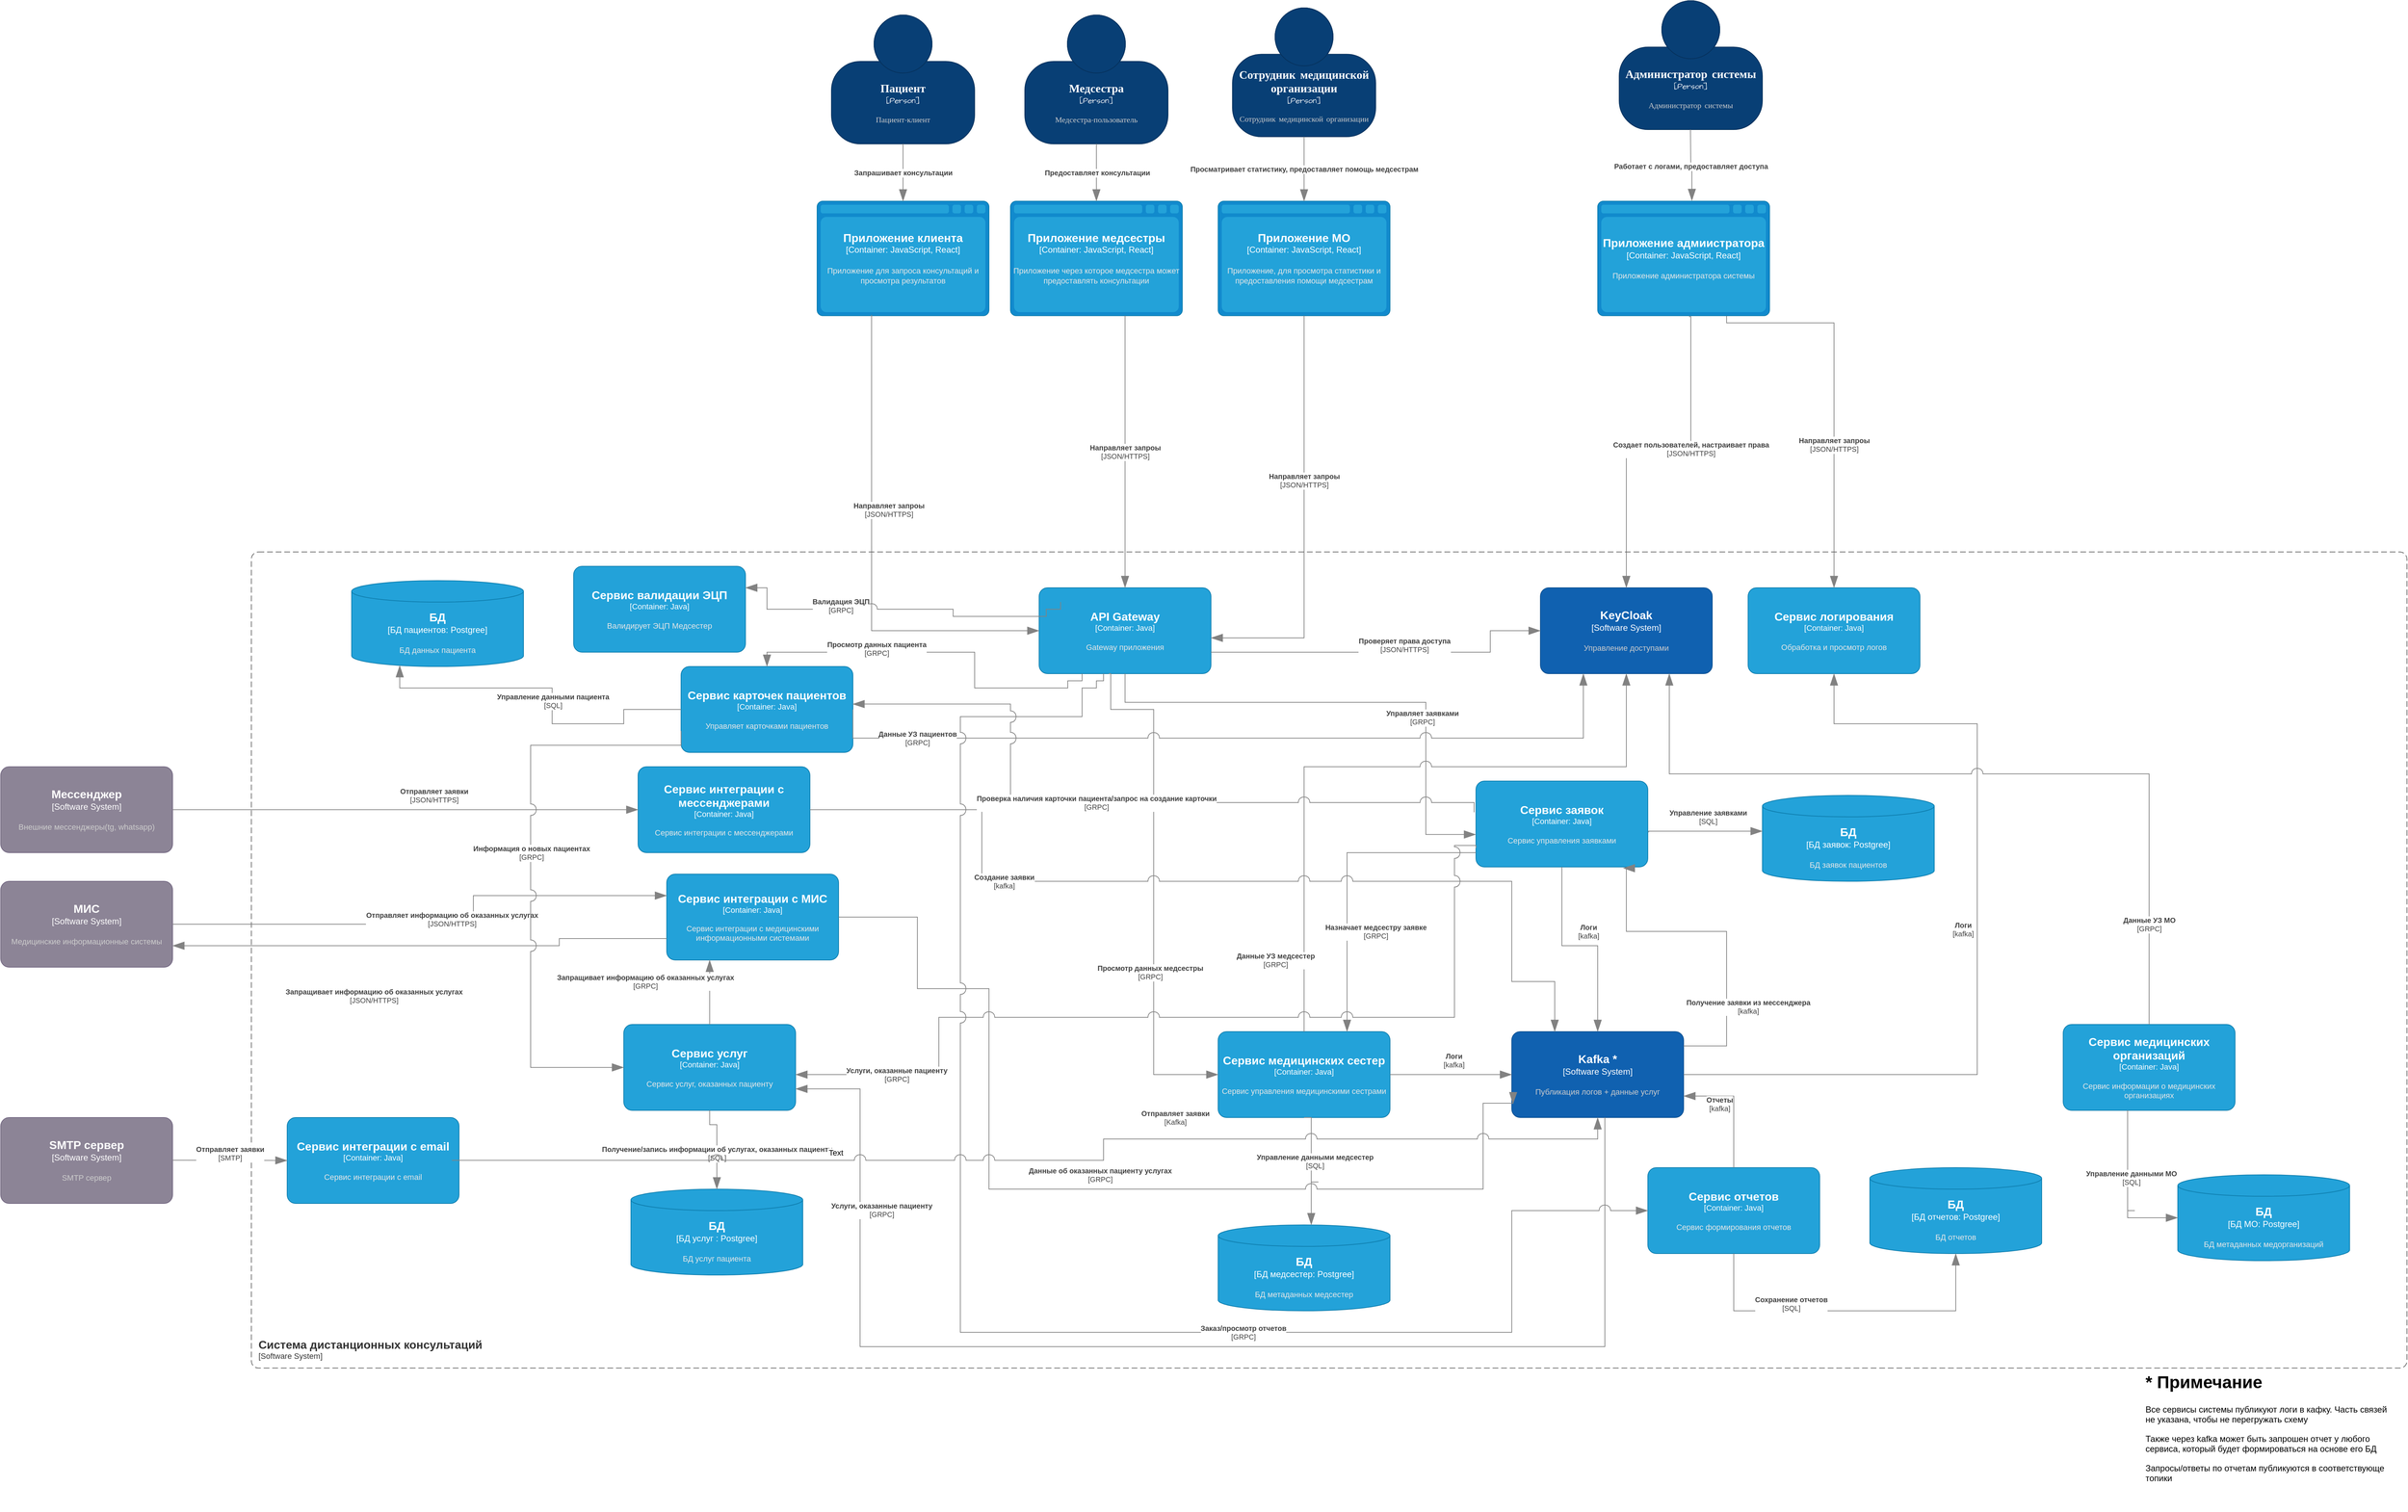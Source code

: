 <mxfile version="20.8.16" type="device" pages="3"><diagram id="bu2Io0mK8b9dBmJjurAR" name="C3"><mxGraphModel dx="4326" dy="1726" grid="1" gridSize="10" guides="1" tooltips="1" connect="1" arrows="1" fold="1" page="1" pageScale="1" pageWidth="827" pageHeight="1169" math="0" shadow="0"><root><mxCell id="0"/><mxCell id="1" parent="0"/><object placeholders="1" c4Name="Пациент" c4Type="Person" c4Description="Пациент-клиент" label="&lt;font style=&quot;font-size: 16px&quot;&gt;&lt;b&gt;%c4Name%&lt;/b&gt;&lt;/font&gt;&lt;div&gt;[%c4Type%]&lt;/div&gt;&lt;br&gt;&lt;div&gt;&lt;font style=&quot;font-size: 11px&quot;&gt;&lt;font color=&quot;#cccccc&quot;&gt;%c4Description%&lt;/font&gt;&lt;/div&gt;" id="_RQshsp9NVTg031sEGdH-2"><mxCell style="html=1;fontSize=11;dashed=0;whiteSpace=wrap;fillColor=#083F75;strokeColor=#06315C;fontColor=#ffffff;shape=mxgraph.c4.person2;align=center;metaEdit=1;points=[[0.5,0,0],[1,0.5,0],[1,0.75,0],[0.75,1,0],[0.5,1,0],[0.25,1,0],[0,0.75,0],[0,0.5,0]];resizable=0;hachureGap=4;fontFamily=Architects Daughter;fontSource=https%3A%2F%2Ffonts.googleapis.com%2Fcss%3Ffamily%3DArchitects%2BDaughter;" parent="1" vertex="1"><mxGeometry x="-90" y="60" width="200" height="180" as="geometry"/></mxCell></object><object placeholders="1" c4Name="Медсестра" c4Type="Person" c4Description="Медсестра-пользователь" label="&lt;font style=&quot;font-size: 16px&quot;&gt;&lt;b&gt;%c4Name%&lt;/b&gt;&lt;/font&gt;&lt;div&gt;[%c4Type%]&lt;/div&gt;&lt;br&gt;&lt;div&gt;&lt;font style=&quot;font-size: 11px&quot;&gt;&lt;font color=&quot;#cccccc&quot;&gt;%c4Description%&lt;/font&gt;&lt;/div&gt;" id="_RQshsp9NVTg031sEGdH-3"><mxCell style="html=1;fontSize=11;dashed=0;whiteSpace=wrap;fillColor=#083F75;strokeColor=#06315C;fontColor=#ffffff;shape=mxgraph.c4.person2;align=center;metaEdit=1;points=[[0.5,0,0],[1,0.5,0],[1,0.75,0],[0.75,1,0],[0.5,1,0],[0.25,1,0],[0,0.75,0],[0,0.5,0]];resizable=0;hachureGap=4;fontFamily=Architects Daughter;fontSource=https%3A%2F%2Ffonts.googleapis.com%2Fcss%3Ffamily%3DArchitects%2BDaughter;" parent="1" vertex="1"><mxGeometry x="180" y="60" width="200" height="180" as="geometry"/></mxCell></object><object placeholders="1" c4Name="Сотрудник медицинской организации" c4Type="Person" c4Description="Сотрудник медицинской организации" label="&lt;font style=&quot;font-size: 16px&quot;&gt;&lt;b&gt;%c4Name%&lt;/b&gt;&lt;/font&gt;&lt;div&gt;[%c4Type%]&lt;/div&gt;&lt;br&gt;&lt;div&gt;&lt;font style=&quot;font-size: 11px&quot;&gt;&lt;font color=&quot;#cccccc&quot;&gt;%c4Description%&lt;/font&gt;&lt;/div&gt;" id="_RQshsp9NVTg031sEGdH-4"><mxCell style="html=1;fontSize=11;dashed=0;whiteSpace=wrap;fillColor=#083F75;strokeColor=#06315C;fontColor=#ffffff;shape=mxgraph.c4.person2;align=center;metaEdit=1;points=[[0.5,0,0],[1,0.5,0],[1,0.75,0],[0.75,1,0],[0.5,1,0],[0.25,1,0],[0,0.75,0],[0,0.5,0]];resizable=0;hachureGap=4;fontFamily=Architects Daughter;fontSource=https%3A%2F%2Ffonts.googleapis.com%2Fcss%3Ffamily%3DArchitects%2BDaughter;" parent="1" vertex="1"><mxGeometry x="470" y="50" width="200" height="180" as="geometry"/></mxCell></object><object placeholders="1" c4Type="Приложение клиента" c4Container="Container" c4Technology="JavaScript, React" c4Description="Приложение для запроса консультаций и просмотра результатов" label="&lt;font style=&quot;font-size: 16px&quot;&gt;&lt;b&gt;%c4Type%&lt;/b&gt;&lt;/font&gt;&lt;div&gt;[%c4Container%:&amp;nbsp;%c4Technology%]&lt;/div&gt;&lt;br&gt;&lt;div&gt;&lt;font style=&quot;font-size: 11px&quot;&gt;&lt;font color=&quot;#E6E6E6&quot;&gt;%c4Description%&lt;/font&gt;&lt;/div&gt;" id="_RQshsp9NVTg031sEGdH-25"><mxCell style="shape=mxgraph.c4.webBrowserContainer2;whiteSpace=wrap;html=1;boundedLbl=1;rounded=0;labelBackgroundColor=none;strokeColor=#118ACD;fillColor=#23A2D9;strokeColor=#118ACD;strokeColor2=#0E7DAD;fontSize=12;fontColor=#ffffff;align=center;metaEdit=1;points=[[0.5,0,0],[1,0.25,0],[1,0.5,0],[1,0.75,0],[0.5,1,0],[0,0.75,0],[0,0.5,0],[0,0.25,0]];resizable=0;" parent="1" vertex="1"><mxGeometry x="-110" y="320" width="240" height="160" as="geometry"/></mxCell></object><object placeholders="1" c4Type="Приложение медсестры" c4Container="Container" c4Technology="JavaScript, React" c4Description="Приложение через которое медсестра может предоставлять консультации" label="&lt;font style=&quot;font-size: 16px&quot;&gt;&lt;b&gt;%c4Type%&lt;/b&gt;&lt;/font&gt;&lt;div&gt;[%c4Container%:&amp;nbsp;%c4Technology%]&lt;/div&gt;&lt;br&gt;&lt;div&gt;&lt;font style=&quot;font-size: 11px&quot;&gt;&lt;font color=&quot;#E6E6E6&quot;&gt;%c4Description%&lt;/font&gt;&lt;/div&gt;" id="_RQshsp9NVTg031sEGdH-26"><mxCell style="shape=mxgraph.c4.webBrowserContainer2;whiteSpace=wrap;html=1;boundedLbl=1;rounded=0;labelBackgroundColor=none;strokeColor=#118ACD;fillColor=#23A2D9;strokeColor=#118ACD;strokeColor2=#0E7DAD;fontSize=12;fontColor=#ffffff;align=center;metaEdit=1;points=[[0.5,0,0],[1,0.25,0],[1,0.5,0],[1,0.75,0],[0.5,1,0],[0,0.75,0],[0,0.5,0],[0,0.25,0]];resizable=0;" parent="1" vertex="1"><mxGeometry x="160" y="320" width="240" height="160" as="geometry"/></mxCell></object><object placeholders="1" c4Type="Приложение МО" c4Container="Container" c4Technology="JavaScript, React" c4Description="Приложение, для просмотра статистики и предоставления помощи медсестрам" label="&lt;font style=&quot;font-size: 16px&quot;&gt;&lt;b&gt;%c4Type%&lt;/b&gt;&lt;/font&gt;&lt;div&gt;[%c4Container%:&amp;nbsp;%c4Technology%]&lt;/div&gt;&lt;br&gt;&lt;div&gt;&lt;font style=&quot;font-size: 11px&quot;&gt;&lt;font color=&quot;#E6E6E6&quot;&gt;%c4Description%&lt;/font&gt;&lt;/div&gt;" id="_RQshsp9NVTg031sEGdH-27"><mxCell style="shape=mxgraph.c4.webBrowserContainer2;whiteSpace=wrap;html=1;boundedLbl=1;rounded=0;labelBackgroundColor=none;strokeColor=#118ACD;fillColor=#23A2D9;strokeColor=#118ACD;strokeColor2=#0E7DAD;fontSize=12;fontColor=#ffffff;align=center;metaEdit=1;points=[[0.5,0,0],[1,0.25,0],[1,0.5,0],[1,0.75,0],[0.5,1,0],[0,0.75,0],[0,0.5,0],[0,0.25,0]];resizable=0;" parent="1" vertex="1"><mxGeometry x="450" y="320" width="240" height="160" as="geometry"/></mxCell></object><object placeholders="1" c4Name="API Gateway" c4Type="Container" c4Technology="Java" c4Description="Gateway приложения" label="&lt;font style=&quot;font-size: 16px&quot;&gt;&lt;b&gt;%c4Name%&lt;/b&gt;&lt;/font&gt;&lt;div&gt;[%c4Type%: %c4Technology%]&lt;/div&gt;&lt;br&gt;&lt;div&gt;&lt;font style=&quot;font-size: 11px&quot;&gt;&lt;font color=&quot;#E6E6E6&quot;&gt;%c4Description%&lt;/font&gt;&lt;/div&gt;" id="_RQshsp9NVTg031sEGdH-30"><mxCell style="rounded=1;whiteSpace=wrap;html=1;fontSize=11;labelBackgroundColor=none;fillColor=#23A2D9;fontColor=#ffffff;align=center;arcSize=10;strokeColor=#0E7DAD;metaEdit=1;resizable=0;points=[[0.25,0,0],[0.5,0,0],[0.75,0,0],[1,0.25,0],[1,0.5,0],[1,0.75,0],[0.75,1,0],[0.5,1,0],[0.25,1,0],[0,0.75,0],[0,0.5,0],[0,0.25,0]];" parent="1" vertex="1"><mxGeometry x="200" y="860" width="240" height="120" as="geometry"/></mxCell></object><object placeholders="1" c4Type="Relationship" c4Description="Просматривает статистику, предоставляет помощь медсестрам" label="&lt;div style=&quot;text-align: left&quot;&gt;&lt;div style=&quot;text-align: center&quot;&gt;&lt;b&gt;%c4Description%&lt;/b&gt;&lt;/div&gt;" id="_RQshsp9NVTg031sEGdH-33"><mxCell style="endArrow=blockThin;html=1;fontSize=10;fontColor=#404040;strokeWidth=1;endFill=1;strokeColor=#828282;elbow=vertical;metaEdit=1;endSize=14;startSize=14;jumpStyle=arc;jumpSize=16;rounded=0;edgeStyle=orthogonalEdgeStyle;exitX=0.5;exitY=1;exitDx=0;exitDy=0;exitPerimeter=0;" parent="1" source="_RQshsp9NVTg031sEGdH-4" target="_RQshsp9NVTg031sEGdH-27" edge="1"><mxGeometry width="240" relative="1" as="geometry"><mxPoint x="700" y="280" as="sourcePoint"/><mxPoint x="940" y="280" as="targetPoint"/></mxGeometry></mxCell></object><object placeholders="1" c4Type="Relationship" c4Description="Предоставляет консультации" label="&lt;div style=&quot;text-align: left&quot;&gt;&lt;div style=&quot;text-align: center&quot;&gt;&lt;b&gt;%c4Description%&lt;/b&gt;&lt;/div&gt;" id="_RQshsp9NVTg031sEGdH-34"><mxCell style="endArrow=blockThin;html=1;fontSize=10;fontColor=#404040;strokeWidth=1;endFill=1;strokeColor=#828282;elbow=vertical;metaEdit=1;endSize=14;startSize=14;jumpStyle=arc;jumpSize=16;rounded=0;edgeStyle=orthogonalEdgeStyle;exitX=0.5;exitY=1;exitDx=0;exitDy=0;exitPerimeter=0;" parent="1" source="_RQshsp9NVTg031sEGdH-3" edge="1"><mxGeometry width="240" relative="1" as="geometry"><mxPoint x="180" y="570" as="sourcePoint"/><mxPoint x="280" y="320" as="targetPoint"/></mxGeometry></mxCell></object><object placeholders="1" c4Type="Relationship" c4Description="Запрашивает консультации" label="&lt;div style=&quot;text-align: left&quot;&gt;&lt;div style=&quot;text-align: center&quot;&gt;&lt;b&gt;%c4Description%&lt;/b&gt;&lt;/div&gt;" id="_RQshsp9NVTg031sEGdH-35"><mxCell style="endArrow=blockThin;html=1;fontSize=10;fontColor=#404040;strokeWidth=1;endFill=1;strokeColor=#828282;elbow=vertical;metaEdit=1;endSize=14;startSize=14;jumpStyle=arc;jumpSize=16;rounded=0;edgeStyle=orthogonalEdgeStyle;entryX=0.5;entryY=0;entryDx=0;entryDy=0;entryPerimeter=0;" parent="1" source="_RQshsp9NVTg031sEGdH-2" target="_RQshsp9NVTg031sEGdH-25" edge="1"><mxGeometry width="240" relative="1" as="geometry"><mxPoint x="-250" y="320" as="sourcePoint"/><mxPoint x="-10" y="320" as="targetPoint"/></mxGeometry></mxCell></object><object placeholders="1" c4Type="Relationship" c4Technology="JSON/HTTPS" c4Description="Направляет запроы" label="&lt;div style=&quot;text-align: left&quot;&gt;&lt;div style=&quot;text-align: center&quot;&gt;&lt;b&gt;%c4Description%&lt;/b&gt;&lt;/div&gt;&lt;div style=&quot;text-align: center&quot;&gt;[%c4Technology%]&lt;/div&gt;&lt;/div&gt;" id="_RQshsp9NVTg031sEGdH-36"><mxCell style="endArrow=blockThin;html=1;fontSize=10;fontColor=#404040;strokeWidth=1;endFill=1;strokeColor=#828282;elbow=vertical;metaEdit=1;endSize=14;startSize=14;jumpStyle=arc;jumpSize=16;rounded=0;edgeStyle=orthogonalEdgeStyle;exitX=0.317;exitY=0.994;exitDx=0;exitDy=0;exitPerimeter=0;entryX=0;entryY=0.5;entryDx=0;entryDy=0;entryPerimeter=0;" parent="1" source="_RQshsp9NVTg031sEGdH-25" target="_RQshsp9NVTg031sEGdH-30" edge="1"><mxGeometry x="-0.196" y="24" width="240" relative="1" as="geometry"><mxPoint x="-280" y="730" as="sourcePoint"/><mxPoint x="-40" y="730" as="targetPoint"/><mxPoint as="offset"/></mxGeometry></mxCell></object><object placeholders="1" c4Type="Relationship" c4Technology="JSON/HTTPS" c4Description="Направляет запроы" label="&lt;div style=&quot;text-align: left&quot;&gt;&lt;div style=&quot;text-align: center&quot;&gt;&lt;b&gt;%c4Description%&lt;/b&gt;&lt;/div&gt;&lt;div style=&quot;text-align: center&quot;&gt;[%c4Technology%]&lt;/div&gt;&lt;/div&gt;" id="_RQshsp9NVTg031sEGdH-37"><mxCell style="endArrow=blockThin;html=1;fontSize=10;fontColor=#404040;strokeWidth=1;endFill=1;strokeColor=#828282;elbow=vertical;metaEdit=1;endSize=14;startSize=14;jumpStyle=arc;jumpSize=16;rounded=0;edgeStyle=orthogonalEdgeStyle;entryX=0.5;entryY=0;entryDx=0;entryDy=0;entryPerimeter=0;" parent="1" source="_RQshsp9NVTg031sEGdH-26" target="_RQshsp9NVTg031sEGdH-30" edge="1"><mxGeometry width="240" relative="1" as="geometry"><mxPoint x="-23.92" y="489.04" as="sourcePoint"/><mxPoint x="210" y="930" as="targetPoint"/><Array as="points"><mxPoint x="320" y="600"/><mxPoint x="320" y="600"/></Array></mxGeometry></mxCell></object><object placeholders="1" c4Type="Relationship" c4Technology="JSON/HTTPS" c4Description="Направляет запроы" label="&lt;div style=&quot;text-align: left&quot;&gt;&lt;div style=&quot;text-align: center&quot;&gt;&lt;b&gt;%c4Description%&lt;/b&gt;&lt;/div&gt;&lt;div style=&quot;text-align: center&quot;&gt;[%c4Technology%]&lt;/div&gt;&lt;/div&gt;" id="_RQshsp9NVTg031sEGdH-38"><mxCell style="endArrow=blockThin;html=1;fontSize=10;fontColor=#404040;strokeWidth=1;endFill=1;strokeColor=#828282;elbow=vertical;metaEdit=1;endSize=14;startSize=14;jumpStyle=arc;jumpSize=16;rounded=0;edgeStyle=orthogonalEdgeStyle;exitX=0.5;exitY=1;exitDx=0;exitDy=0;exitPerimeter=0;" parent="1" source="_RQshsp9NVTg031sEGdH-27" edge="1"><mxGeometry x="-0.207" width="240" relative="1" as="geometry"><mxPoint x="-23.92" y="489.04" as="sourcePoint"/><mxPoint x="440" y="930" as="targetPoint"/><mxPoint as="offset"/><Array as="points"><mxPoint x="570" y="930"/></Array></mxGeometry></mxCell></object><object placeholders="1" c4Name="Сервис заявок" c4Type="Container" c4Technology="Java" c4Description="Сервис управления заявками" label="&lt;font style=&quot;font-size: 16px&quot;&gt;&lt;b&gt;%c4Name%&lt;/b&gt;&lt;/font&gt;&lt;div&gt;[%c4Type%: %c4Technology%]&lt;/div&gt;&lt;br&gt;&lt;div&gt;&lt;font style=&quot;font-size: 11px&quot;&gt;&lt;font color=&quot;#E6E6E6&quot;&gt;%c4Description%&lt;/font&gt;&lt;/div&gt;" id="_RQshsp9NVTg031sEGdH-40"><mxCell style="rounded=1;whiteSpace=wrap;html=1;fontSize=11;labelBackgroundColor=none;fillColor=#23A2D9;fontColor=#ffffff;align=center;arcSize=10;strokeColor=#0E7DAD;metaEdit=1;resizable=0;points=[[0.25,0,0],[0.5,0,0],[0.75,0,0],[1,0.25,0],[1,0.5,0],[1,0.75,0],[0.75,1,0],[0.5,1,0],[0.25,1,0],[0,0.75,0],[0,0.5,0],[0,0.25,0]];" parent="1" vertex="1"><mxGeometry x="810" y="1130" width="240" height="120" as="geometry"/></mxCell></object><object placeholders="1" c4Type="Relationship" c4Technology="GRPC" c4Description="Управляет заявками" label="&lt;div style=&quot;text-align: left&quot;&gt;&lt;div style=&quot;text-align: center&quot;&gt;&lt;b&gt;%c4Description%&lt;/b&gt;&lt;/div&gt;&lt;div style=&quot;text-align: center&quot;&gt;[%c4Technology%]&lt;/div&gt;&lt;/div&gt;" id="sY-z6RnF8dI9MZyWmJr2-2"><mxCell style="endArrow=blockThin;html=1;fontSize=10;fontColor=#404040;strokeWidth=1;endFill=1;strokeColor=#828282;elbow=vertical;metaEdit=1;endSize=14;startSize=14;jumpStyle=arc;jumpSize=16;rounded=0;edgeStyle=orthogonalEdgeStyle;entryX=-0.001;entryY=0.622;entryDx=0;entryDy=0;entryPerimeter=0;" parent="1" source="_RQshsp9NVTg031sEGdH-30" target="_RQshsp9NVTg031sEGdH-40" edge="1"><mxGeometry x="0.347" y="-5" width="240" relative="1" as="geometry"><mxPoint x="180" y="1040" as="sourcePoint"/><mxPoint x="850" y="1010" as="targetPoint"/><Array as="points"><mxPoint x="320" y="1020"/><mxPoint x="740" y="1020"/><mxPoint x="740" y="1205"/></Array><mxPoint as="offset"/></mxGeometry></mxCell></object><object placeholders="1" c4Name="Сервис логирования" c4Type="Container" c4Technology="Java" c4Description="Обработка и просмотр логов" label="&lt;font style=&quot;font-size: 16px&quot;&gt;&lt;b&gt;%c4Name%&lt;/b&gt;&lt;/font&gt;&lt;div&gt;[%c4Type%: %c4Technology%]&lt;/div&gt;&lt;br&gt;&lt;div&gt;&lt;font style=&quot;font-size: 11px&quot;&gt;&lt;font color=&quot;#E6E6E6&quot;&gt;%c4Description%&lt;/font&gt;&lt;/div&gt;" id="PMmmWV8xbioYDzIIkfzz-1"><mxCell style="rounded=1;whiteSpace=wrap;html=1;fontSize=11;labelBackgroundColor=none;fillColor=#23A2D9;fontColor=#ffffff;align=center;arcSize=10;strokeColor=#0E7DAD;metaEdit=1;resizable=0;points=[[0.25,0,0],[0.5,0,0],[0.75,0,0],[1,0.25,0],[1,0.5,0],[1,0.75,0],[0.75,1,0],[0.5,1,0],[0.25,1,0],[0,0.75,0],[0,0.5,0],[0,0.25,0]];" parent="1" vertex="1"><mxGeometry x="1190" y="860" width="240" height="120" as="geometry"/></mxCell></object><object placeholders="1" c4Type="Relationship" c4Technology="kafka" c4Description="Логи" label="&lt;div style=&quot;text-align: left&quot;&gt;&lt;div style=&quot;text-align: center&quot;&gt;&lt;b&gt;%c4Description%&lt;/b&gt;&lt;/div&gt;&lt;div style=&quot;text-align: center&quot;&gt;[%c4Technology%]&lt;/div&gt;&lt;/div&gt;" id="PMmmWV8xbioYDzIIkfzz-2"><mxCell style="endArrow=blockThin;html=1;fontSize=10;fontColor=#404040;strokeWidth=1;endFill=1;strokeColor=#828282;elbow=vertical;metaEdit=1;endSize=14;startSize=14;jumpStyle=arc;jumpSize=16;rounded=0;edgeStyle=orthogonalEdgeStyle;entryX=0.5;entryY=0;entryDx=0;entryDy=0;entryPerimeter=0;exitX=0.5;exitY=1;exitDx=0;exitDy=0;exitPerimeter=0;" parent="1" source="_RQshsp9NVTg031sEGdH-40" target="PMmmWV8xbioYDzIIkfzz-5" edge="1"><mxGeometry x="0.048" y="20" width="240" relative="1" as="geometry"><mxPoint x="986.998" y="690" as="sourcePoint"/><mxPoint x="1493.71" y="724.64" as="targetPoint"/><Array as="points"><mxPoint x="930" y="1360"/><mxPoint x="980" y="1360"/></Array><mxPoint as="offset"/></mxGeometry></mxCell></object><object placeholders="1" c4Name="Kafka *" c4Type="Software System" c4Description="Публикация логов + данные услуг" label="&lt;font style=&quot;font-size: 16px&quot;&gt;&lt;b&gt;%c4Name%&lt;/b&gt;&lt;/font&gt;&lt;div&gt;[%c4Type%]&lt;/div&gt;&lt;br&gt;&lt;div&gt;&lt;font style=&quot;font-size: 11px&quot;&gt;&lt;font color=&quot;#cccccc&quot;&gt;%c4Description%&lt;/font&gt;&lt;/div&gt;" id="PMmmWV8xbioYDzIIkfzz-5"><mxCell style="rounded=1;whiteSpace=wrap;html=1;labelBackgroundColor=none;fillColor=#1061B0;fontColor=#ffffff;align=center;arcSize=10;strokeColor=#0D5091;metaEdit=1;resizable=0;points=[[0.25,0,0],[0.5,0,0],[0.75,0,0],[1,0.25,0],[1,0.5,0],[1,0.75,0],[0.75,1,0],[0.5,1,0],[0.25,1,0],[0,0.75,0],[0,0.5,0],[0,0.25,0]];" parent="1" vertex="1"><mxGeometry x="860" y="1480" width="240" height="120" as="geometry"/></mxCell></object><object placeholders="1" c4Type="Приложение адмиистратора" c4Container="Container" c4Technology="JavaScript, React" c4Description="Приложение администратора системы" label="&lt;font style=&quot;font-size: 16px&quot;&gt;&lt;b&gt;%c4Type%&lt;/b&gt;&lt;/font&gt;&lt;div&gt;[%c4Container%:&amp;nbsp;%c4Technology%]&lt;/div&gt;&lt;br&gt;&lt;div&gt;&lt;font style=&quot;font-size: 11px&quot;&gt;&lt;font color=&quot;#E6E6E6&quot;&gt;%c4Description%&lt;/font&gt;&lt;/div&gt;" id="PMmmWV8xbioYDzIIkfzz-8"><mxCell style="shape=mxgraph.c4.webBrowserContainer2;whiteSpace=wrap;html=1;boundedLbl=1;rounded=0;labelBackgroundColor=none;strokeColor=#118ACD;fillColor=#23A2D9;strokeColor=#118ACD;strokeColor2=#0E7DAD;fontSize=12;fontColor=#ffffff;align=center;metaEdit=1;points=[[0.5,0,0],[1,0.25,0],[1,0.5,0],[1,0.75,0],[0.5,1,0],[0,0.75,0],[0,0.5,0],[0,0.25,0]];resizable=0;" parent="1" vertex="1"><mxGeometry x="980" y="320" width="240" height="160" as="geometry"/></mxCell></object><object placeholders="1" c4Name="KeyCloak" c4Type="Software System" c4Description="Управление доступами" label="&lt;font style=&quot;font-size: 16px&quot;&gt;&lt;b&gt;%c4Name%&lt;/b&gt;&lt;/font&gt;&lt;div&gt;[%c4Type%]&lt;/div&gt;&lt;br&gt;&lt;div&gt;&lt;font style=&quot;font-size: 11px&quot;&gt;&lt;font color=&quot;#cccccc&quot;&gt;%c4Description%&lt;/font&gt;&lt;/div&gt;" id="PMmmWV8xbioYDzIIkfzz-9"><mxCell style="rounded=1;whiteSpace=wrap;html=1;labelBackgroundColor=none;fillColor=#1061B0;fontColor=#ffffff;align=center;arcSize=10;strokeColor=#0D5091;metaEdit=1;resizable=0;points=[[0.25,0,0],[0.5,0,0],[0.75,0,0],[1,0.25,0],[1,0.5,0],[1,0.75,0],[0.75,1,0],[0.5,1,0],[0.25,1,0],[0,0.75,0],[0,0.5,0],[0,0.25,0]];" parent="1" vertex="1"><mxGeometry x="900" y="860" width="240" height="120" as="geometry"/></mxCell></object><object placeholders="1" c4Type="Relationship" c4Technology="JSON/HTTPS" c4Description="Создает пользователей, настраивает права" label="&lt;div style=&quot;text-align: left&quot;&gt;&lt;div style=&quot;text-align: center&quot;&gt;&lt;b&gt;%c4Description%&lt;/b&gt;&lt;/div&gt;&lt;div style=&quot;text-align: center&quot;&gt;[%c4Technology%]&lt;/div&gt;&lt;/div&gt;" id="PMmmWV8xbioYDzIIkfzz-10"><mxCell style="endArrow=blockThin;html=1;fontSize=10;fontColor=#404040;strokeWidth=1;endFill=1;strokeColor=#828282;elbow=vertical;metaEdit=1;endSize=14;startSize=14;jumpStyle=arc;jumpSize=16;rounded=0;edgeStyle=orthogonalEdgeStyle;exitX=0.532;exitY=1.008;exitDx=0;exitDy=0;exitPerimeter=0;entryX=0.5;entryY=0;entryDx=0;entryDy=0;entryPerimeter=0;" parent="1" source="PMmmWV8xbioYDzIIkfzz-8" target="PMmmWV8xbioYDzIIkfzz-9" edge="1"><mxGeometry x="-0.207" width="240" relative="1" as="geometry"><mxPoint x="1132.95" y="500" as="sourcePoint"/><mxPoint x="1002.95" y="950" as="targetPoint"/><mxPoint as="offset"/><Array as="points"><mxPoint x="1110" y="670"/><mxPoint x="1020" y="670"/></Array></mxGeometry></mxCell></object><object placeholders="1" c4Type="Relationship" c4Technology="JSON/HTTPS" c4Description="Направляет запроы" label="&lt;div style=&quot;text-align: left&quot;&gt;&lt;div style=&quot;text-align: center&quot;&gt;&lt;b&gt;%c4Description%&lt;/b&gt;&lt;/div&gt;&lt;div style=&quot;text-align: center&quot;&gt;[%c4Technology%]&lt;/div&gt;&lt;/div&gt;" id="PMmmWV8xbioYDzIIkfzz-11"><mxCell style="endArrow=blockThin;html=1;fontSize=10;fontColor=#404040;strokeWidth=1;endFill=1;strokeColor=#828282;elbow=vertical;metaEdit=1;endSize=14;startSize=14;jumpStyle=arc;jumpSize=16;rounded=0;edgeStyle=orthogonalEdgeStyle;exitX=0.75;exitY=1.002;exitDx=0;exitDy=0;exitPerimeter=0;entryX=0.5;entryY=0;entryDx=0;entryDy=0;entryPerimeter=0;" parent="1" source="PMmmWV8xbioYDzIIkfzz-8" target="PMmmWV8xbioYDzIIkfzz-1" edge="1"><mxGeometry x="0.245" width="240" relative="1" as="geometry"><mxPoint x="1117.68" y="491.28" as="sourcePoint"/><mxPoint x="1023" y="870" as="targetPoint"/><mxPoint as="offset"/><Array as="points"><mxPoint x="1160" y="490"/><mxPoint x="1310" y="490"/></Array></mxGeometry></mxCell></object><object placeholders="1" c4Name="Администратор системы" c4Type="Person" c4Description="Администратор системы" label="&lt;font style=&quot;font-size: 16px&quot;&gt;&lt;b&gt;%c4Name%&lt;/b&gt;&lt;/font&gt;&lt;div&gt;[%c4Type%]&lt;/div&gt;&lt;br&gt;&lt;div&gt;&lt;font style=&quot;font-size: 11px&quot;&gt;&lt;font color=&quot;#cccccc&quot;&gt;%c4Description%&lt;/font&gt;&lt;/div&gt;" id="PMmmWV8xbioYDzIIkfzz-12"><mxCell style="html=1;fontSize=11;dashed=0;whiteSpace=wrap;fillColor=#083F75;strokeColor=#06315C;fontColor=#ffffff;shape=mxgraph.c4.person2;align=center;metaEdit=1;points=[[0.5,0,0],[1,0.5,0],[1,0.75,0],[0.75,1,0],[0.5,1,0],[0.25,1,0],[0,0.75,0],[0,0.5,0]];resizable=0;hachureGap=4;fontFamily=Architects Daughter;fontSource=https%3A%2F%2Ffonts.googleapis.com%2Fcss%3Ffamily%3DArchitects%2BDaughter;" parent="1" vertex="1"><mxGeometry x="1010" y="40" width="200" height="180" as="geometry"/></mxCell></object><object placeholders="1" c4Type="Relationship" c4Description="Работает с логами, предоставляет доступа" label="&lt;div style=&quot;text-align: left&quot;&gt;&lt;div style=&quot;text-align: center&quot;&gt;&lt;b&gt;%c4Description%&lt;/b&gt;&lt;/div&gt;" id="PMmmWV8xbioYDzIIkfzz-14"><mxCell style="endArrow=blockThin;html=1;fontSize=10;fontColor=#404040;strokeWidth=1;endFill=1;strokeColor=#828282;elbow=vertical;metaEdit=1;endSize=14;startSize=14;jumpStyle=arc;jumpSize=16;rounded=0;edgeStyle=orthogonalEdgeStyle;exitX=0.5;exitY=1;exitDx=0;exitDy=0;exitPerimeter=0;entryX=0.548;entryY=-0.004;entryDx=0;entryDy=0;entryPerimeter=0;" parent="1" target="PMmmWV8xbioYDzIIkfzz-8" edge="1"><mxGeometry width="240" relative="1" as="geometry"><mxPoint x="1109.52" y="220" as="sourcePoint"/><mxPoint x="1109.52" y="310" as="targetPoint"/></mxGeometry></mxCell></object><object placeholders="1" c4Type="Relationship" c4Technology="kafka" c4Description="Логи" label="&lt;div style=&quot;text-align: left&quot;&gt;&lt;div style=&quot;text-align: center&quot;&gt;&lt;b&gt;%c4Description%&lt;/b&gt;&lt;/div&gt;&lt;div style=&quot;text-align: center&quot;&gt;[%c4Technology%]&lt;/div&gt;&lt;/div&gt;" id="PMmmWV8xbioYDzIIkfzz-16"><mxCell style="endArrow=blockThin;html=1;fontSize=10;fontColor=#404040;strokeWidth=1;endFill=1;strokeColor=#828282;elbow=vertical;metaEdit=1;endSize=14;startSize=14;jumpStyle=arc;jumpSize=16;rounded=0;edgeStyle=orthogonalEdgeStyle;exitX=1;exitY=0.5;exitDx=0;exitDy=0;exitPerimeter=0;" parent="1" source="PMmmWV8xbioYDzIIkfzz-5" target="PMmmWV8xbioYDzIIkfzz-1" edge="1"><mxGeometry x="0.048" y="20" width="240" relative="1" as="geometry"><mxPoint x="1380" y="1050" as="sourcePoint"/><mxPoint x="1549.04" y="1052.72" as="targetPoint"/><Array as="points"><mxPoint x="1510" y="1540"/><mxPoint x="1510" y="1050"/><mxPoint x="1310" y="1050"/></Array><mxPoint as="offset"/></mxGeometry></mxCell></object><object placeholders="1" c4Type="Relationship" c4Technology="JSON/HTTPS" c4Description="Проверяет права доступа" label="&lt;div style=&quot;text-align: left&quot;&gt;&lt;div style=&quot;text-align: center&quot;&gt;&lt;b&gt;%c4Description%&lt;/b&gt;&lt;/div&gt;&lt;div style=&quot;text-align: center&quot;&gt;[%c4Technology%]&lt;/div&gt;&lt;/div&gt;" id="PMmmWV8xbioYDzIIkfzz-17"><mxCell style="endArrow=blockThin;html=1;fontSize=10;fontColor=#404040;strokeWidth=1;endFill=1;strokeColor=#828282;elbow=vertical;metaEdit=1;endSize=14;startSize=14;jumpStyle=arc;jumpSize=16;rounded=0;edgeStyle=orthogonalEdgeStyle;exitX=1;exitY=0.75;exitDx=0;exitDy=0;exitPerimeter=0;" parent="1" source="_RQshsp9NVTg031sEGdH-30" target="PMmmWV8xbioYDzIIkfzz-9" edge="1"><mxGeometry x="0.102" y="10" width="240" relative="1" as="geometry"><mxPoint x="760" y="580" as="sourcePoint"/><mxPoint x="630" y="1030" as="targetPoint"/><mxPoint as="offset"/><Array as="points"><mxPoint x="830" y="950"/><mxPoint x="830" y="920"/></Array></mxGeometry></mxCell></object><object placeholders="1" c4Type="БД" c4Container="БД заявок" c4Technology="Postgree" c4Description="БД заявок пациентов" label="&lt;font style=&quot;font-size: 16px&quot;&gt;&lt;b&gt;%c4Type%&lt;/b&gt;&lt;/font&gt;&lt;div&gt;[%c4Container%:&amp;nbsp;%c4Technology%]&lt;/div&gt;&lt;br&gt;&lt;div&gt;&lt;font style=&quot;font-size: 11px&quot;&gt;&lt;font color=&quot;#E6E6E6&quot;&gt;%c4Description%&lt;/font&gt;&lt;/div&gt;" id="t1TOeNCjvBvbhnsZF5kx-3"><mxCell style="shape=cylinder3;size=15;whiteSpace=wrap;html=1;boundedLbl=1;rounded=0;labelBackgroundColor=none;fillColor=#23A2D9;fontSize=12;fontColor=#ffffff;align=center;strokeColor=#0E7DAD;metaEdit=1;points=[[0.5,0,0],[1,0.25,0],[1,0.5,0],[1,0.75,0],[0.5,1,0],[0,0.75,0],[0,0.5,0],[0,0.25,0]];resizable=0;" parent="1" vertex="1"><mxGeometry x="1210" y="1150" width="240" height="120" as="geometry"/></mxCell></object><object placeholders="1" c4Type="Relationship" c4Technology="SQL" c4Description="Управление заявками " label="&lt;div style=&quot;text-align: left&quot;&gt;&lt;div style=&quot;text-align: center&quot;&gt;&lt;b&gt;%c4Description%&lt;/b&gt;&lt;/div&gt;&lt;div style=&quot;text-align: center&quot;&gt;[%c4Technology%]&lt;/div&gt;&lt;/div&gt;" id="t1TOeNCjvBvbhnsZF5kx-5"><mxCell style="endArrow=blockThin;html=1;fontSize=10;fontColor=#404040;strokeWidth=1;endFill=1;strokeColor=#828282;elbow=vertical;metaEdit=1;endSize=14;startSize=14;jumpStyle=arc;jumpSize=16;rounded=0;edgeStyle=orthogonalEdgeStyle;exitX=1.005;exitY=0.597;exitDx=0;exitDy=0;exitPerimeter=0;" parent="1" source="_RQshsp9NVTg031sEGdH-40" target="t1TOeNCjvBvbhnsZF5kx-3" edge="1"><mxGeometry x="0.048" y="20" width="240" relative="1" as="geometry"><mxPoint x="1100" y="1180" as="sourcePoint"/><mxPoint x="1150" y="1410" as="targetPoint"/><Array as="points"><mxPoint x="1100" y="1200"/><mxPoint x="1100" y="1200"/></Array><mxPoint as="offset"/></mxGeometry></mxCell></object><object placeholders="1" c4Name="Сервис медицинских сестер" c4Type="Container" c4Technology="Java" c4Description="Сервис управления медицинскими сестрами" label="&lt;font style=&quot;font-size: 16px&quot;&gt;&lt;b&gt;%c4Name%&lt;/b&gt;&lt;/font&gt;&lt;div&gt;[%c4Type%: %c4Technology%]&lt;/div&gt;&lt;br&gt;&lt;div&gt;&lt;font style=&quot;font-size: 11px&quot;&gt;&lt;font color=&quot;#E6E6E6&quot;&gt;%c4Description%&lt;/font&gt;&lt;/div&gt;" id="u8nmxbj5Q4O_dKUHJy3u-1"><mxCell style="rounded=1;whiteSpace=wrap;html=1;fontSize=11;labelBackgroundColor=none;fillColor=#23A2D9;fontColor=#ffffff;align=center;arcSize=10;strokeColor=#0E7DAD;metaEdit=1;resizable=0;points=[[0.25,0,0],[0.5,0,0],[0.75,0,0],[1,0.25,0],[1,0.5,0],[1,0.75,0],[0.75,1,0],[0.5,1,0],[0.25,1,0],[0,0.75,0],[0,0.5,0],[0,0.25,0]];" parent="1" vertex="1"><mxGeometry x="450" y="1480" width="240" height="120" as="geometry"/></mxCell></object><object placeholders="1" c4Type="Relationship" c4Technology="kafka" c4Description="Логи" label="&lt;div style=&quot;text-align: left&quot;&gt;&lt;div style=&quot;text-align: center&quot;&gt;&lt;b&gt;%c4Description%&lt;/b&gt;&lt;/div&gt;&lt;div style=&quot;text-align: center&quot;&gt;[%c4Technology%]&lt;/div&gt;&lt;/div&gt;" id="u8nmxbj5Q4O_dKUHJy3u-3"><mxCell style="endArrow=blockThin;html=1;fontSize=10;fontColor=#404040;strokeWidth=1;endFill=1;strokeColor=#828282;elbow=vertical;metaEdit=1;endSize=14;startSize=14;jumpStyle=arc;jumpSize=16;rounded=0;edgeStyle=orthogonalEdgeStyle;entryX=0;entryY=0.5;entryDx=0;entryDy=0;entryPerimeter=0;exitX=1;exitY=0.5;exitDx=0;exitDy=0;exitPerimeter=0;" parent="1" source="u8nmxbj5Q4O_dKUHJy3u-1" target="PMmmWV8xbioYDzIIkfzz-5" edge="1"><mxGeometry x="0.048" y="20" width="240" relative="1" as="geometry"><mxPoint x="940" y="1260" as="sourcePoint"/><mxPoint x="990" y="1490" as="targetPoint"/><Array as="points"><mxPoint x="780" y="1540"/><mxPoint x="780" y="1540"/></Array><mxPoint as="offset"/></mxGeometry></mxCell></object><object placeholders="1" c4Type="Relationship" c4Technology="GRPC" c4Description="Данные УЗ медсестер" label="&lt;div style=&quot;text-align: left&quot;&gt;&lt;div style=&quot;text-align: center&quot;&gt;&lt;b&gt;%c4Description%&lt;/b&gt;&lt;/div&gt;&lt;div style=&quot;text-align: center&quot;&gt;[%c4Technology%]&lt;/div&gt;&lt;/div&gt;" id="u8nmxbj5Q4O_dKUHJy3u-6"><mxCell style="endArrow=blockThin;html=1;fontSize=10;fontColor=#404040;strokeWidth=1;endFill=1;strokeColor=#828282;elbow=vertical;metaEdit=1;endSize=14;startSize=14;jumpStyle=arc;jumpSize=16;rounded=0;edgeStyle=orthogonalEdgeStyle;entryX=0.5;entryY=1;entryDx=0;entryDy=0;entryPerimeter=0;exitX=0.5;exitY=0;exitDx=0;exitDy=0;exitPerimeter=0;" parent="1" source="u8nmxbj5Q4O_dKUHJy3u-1" target="PMmmWV8xbioYDzIIkfzz-9" edge="1"><mxGeometry x="-0.789" y="40" width="240" relative="1" as="geometry"><mxPoint x="700" y="1550" as="sourcePoint"/><mxPoint x="870" y="1550" as="targetPoint"/><Array as="points"><mxPoint x="570" y="1110"/><mxPoint x="1020" y="1110"/></Array><mxPoint as="offset"/></mxGeometry></mxCell></object><object placeholders="1" c4Type="БД" c4Container="БД медсестер" c4Technology="Postgree" c4Description="БД метаданных медсестер" label="&lt;font style=&quot;font-size: 16px&quot;&gt;&lt;b&gt;%c4Type%&lt;/b&gt;&lt;/font&gt;&lt;div&gt;[%c4Container%:&amp;nbsp;%c4Technology%]&lt;/div&gt;&lt;br&gt;&lt;div&gt;&lt;font style=&quot;font-size: 11px&quot;&gt;&lt;font color=&quot;#E6E6E6&quot;&gt;%c4Description%&lt;/font&gt;&lt;/div&gt;" id="u8nmxbj5Q4O_dKUHJy3u-7"><mxCell style="shape=cylinder3;size=15;whiteSpace=wrap;html=1;boundedLbl=1;rounded=0;labelBackgroundColor=none;fillColor=#23A2D9;fontSize=12;fontColor=#ffffff;align=center;strokeColor=#0E7DAD;metaEdit=1;points=[[0.5,0,0],[1,0.25,0],[1,0.5,0],[1,0.75,0],[0.5,1,0],[0,0.75,0],[0,0.5,0],[0,0.25,0]];resizable=0;" parent="1" vertex="1"><mxGeometry x="450" y="1750" width="240" height="120" as="geometry"/></mxCell></object><object placeholders="1" c4Type="Relationship" c4Technology="SQL" c4Description="Управление данными медсестер" label="&lt;div style=&quot;text-align: left&quot;&gt;&lt;div style=&quot;text-align: center&quot;&gt;&lt;b&gt;%c4Description%&lt;/b&gt;&lt;/div&gt;&lt;div style=&quot;text-align: center&quot;&gt;[%c4Technology%]&lt;/div&gt;&lt;/div&gt;" id="u8nmxbj5Q4O_dKUHJy3u-8"><mxCell style="endArrow=blockThin;html=1;fontSize=10;fontColor=#404040;strokeWidth=1;endFill=1;strokeColor=#828282;elbow=vertical;metaEdit=1;endSize=14;startSize=14;jumpStyle=arc;jumpSize=16;rounded=0;edgeStyle=orthogonalEdgeStyle;exitX=0.5;exitY=1;exitDx=0;exitDy=0;exitPerimeter=0;" parent="1" source="u8nmxbj5Q4O_dKUHJy3u-1" target="u8nmxbj5Q4O_dKUHJy3u-7" edge="1"><mxGeometry x="-0.217" y="5" width="240" relative="1" as="geometry"><mxPoint x="541.2" y="1691.64" as="sourcePoint"/><mxPoint x="700" y="1690" as="targetPoint"/><Array as="points"><mxPoint x="580" y="1600"/><mxPoint x="580" y="1690"/><mxPoint x="590" y="1690"/><mxPoint x="590" y="1690"/><mxPoint x="580" y="1690"/></Array><mxPoint as="offset"/></mxGeometry></mxCell></object><object placeholders="1" c4Type="Relationship" c4Technology="GRPC" c4Description="Назначает медсестру заявке" label="&lt;div style=&quot;text-align: left&quot;&gt;&lt;div style=&quot;text-align: center&quot;&gt;&lt;b&gt;%c4Description%&lt;/b&gt;&lt;/div&gt;&lt;div style=&quot;text-align: center&quot;&gt;[%c4Technology%]&lt;/div&gt;&lt;/div&gt;" id="u8nmxbj5Q4O_dKUHJy3u-11"><mxCell style="endArrow=blockThin;html=1;fontSize=10;fontColor=#404040;strokeWidth=1;endFill=1;strokeColor=#828282;elbow=vertical;metaEdit=1;endSize=14;startSize=14;jumpStyle=arc;jumpSize=16;rounded=0;edgeStyle=orthogonalEdgeStyle;entryX=0.75;entryY=0;entryDx=0;entryDy=0;entryPerimeter=0;" parent="1" source="_RQshsp9NVTg031sEGdH-40" target="u8nmxbj5Q4O_dKUHJy3u-1" edge="1"><mxGeometry x="0.347" y="40" width="240" relative="1" as="geometry"><mxPoint x="770" y="1240" as="sourcePoint"/><mxPoint x="819.76" y="1214.64" as="targetPoint"/><Array as="points"><mxPoint x="630" y="1230"/></Array><mxPoint as="offset"/></mxGeometry></mxCell></object><object placeholders="1" c4Name="Сервис интеграции с мессенджерами" c4Type="Container" c4Technology="Java" c4Description="Сервис интеграции с мессенджерами" label="&lt;font style=&quot;font-size: 16px&quot;&gt;&lt;b&gt;%c4Name%&lt;/b&gt;&lt;/font&gt;&lt;div&gt;[%c4Type%: %c4Technology%]&lt;/div&gt;&lt;br&gt;&lt;div&gt;&lt;font style=&quot;font-size: 11px&quot;&gt;&lt;font color=&quot;#E6E6E6&quot;&gt;%c4Description%&lt;/font&gt;&lt;/div&gt;" id="u8nmxbj5Q4O_dKUHJy3u-12"><mxCell style="rounded=1;whiteSpace=wrap;html=1;fontSize=11;labelBackgroundColor=none;fillColor=#23A2D9;fontColor=#ffffff;align=center;arcSize=10;strokeColor=#0E7DAD;metaEdit=1;resizable=0;points=[[0.25,0,0],[0.5,0,0],[0.75,0,0],[1,0.25,0],[1,0.5,0],[1,0.75,0],[0.75,1,0],[0.5,1,0],[0.25,1,0],[0,0.75,0],[0,0.5,0],[0,0.25,0]];" parent="1" vertex="1"><mxGeometry x="-360" y="1110" width="240" height="120" as="geometry"/></mxCell></object><object placeholders="1" c4Type="Relationship" c4Technology="GRPC" c4Description="Просмотр данных медсестры" label="&lt;div style=&quot;text-align: left&quot;&gt;&lt;div style=&quot;text-align: center&quot;&gt;&lt;b&gt;%c4Description%&lt;/b&gt;&lt;/div&gt;&lt;div style=&quot;text-align: center&quot;&gt;[%c4Technology%]&lt;/div&gt;&lt;/div&gt;" id="u8nmxbj5Q4O_dKUHJy3u-14"><mxCell style="endArrow=blockThin;html=1;fontSize=10;fontColor=#404040;strokeWidth=1;endFill=1;strokeColor=#828282;elbow=vertical;metaEdit=1;endSize=14;startSize=14;jumpStyle=arc;jumpSize=16;rounded=0;edgeStyle=orthogonalEdgeStyle;entryX=0;entryY=0.5;entryDx=0;entryDy=0;entryPerimeter=0;exitX=0.406;exitY=1;exitDx=0;exitDy=0;exitPerimeter=0;" parent="1" source="_RQshsp9NVTg031sEGdH-30" target="u8nmxbj5Q4O_dKUHJy3u-1" edge="1"><mxGeometry x="0.347" y="-5" width="240" relative="1" as="geometry"><mxPoint x="330.053" y="990" as="sourcePoint"/><mxPoint x="819.76" y="1214.64" as="targetPoint"/><Array as="points"><mxPoint x="300" y="990"/><mxPoint x="300" y="990"/><mxPoint x="300" y="1030"/><mxPoint x="360" y="1030"/><mxPoint x="360" y="1540"/></Array><mxPoint as="offset"/></mxGeometry></mxCell></object><object placeholders="1" c4Type="Relationship" c4Technology="kafka" c4Description="Создание заявки" label="&lt;div style=&quot;text-align: left&quot;&gt;&lt;div style=&quot;text-align: center&quot;&gt;&lt;b&gt;%c4Description%&lt;/b&gt;&lt;/div&gt;&lt;div style=&quot;text-align: center&quot;&gt;[%c4Technology%]&lt;/div&gt;&lt;/div&gt;" id="u8nmxbj5Q4O_dKUHJy3u-15"><mxCell style="endArrow=blockThin;html=1;fontSize=10;fontColor=#404040;strokeWidth=1;endFill=1;strokeColor=#828282;elbow=vertical;metaEdit=1;endSize=14;startSize=14;jumpStyle=arc;jumpSize=16;rounded=0;edgeStyle=orthogonalEdgeStyle;entryX=0.25;entryY=0;entryDx=0;entryDy=0;entryPerimeter=0;" parent="1" source="u8nmxbj5Q4O_dKUHJy3u-12" target="PMmmWV8xbioYDzIIkfzz-5" edge="1"><mxGeometry x="-0.452" width="240" relative="1" as="geometry"><mxPoint x="307.44" y="990" as="sourcePoint"/><mxPoint x="460" y="1550" as="targetPoint"/><Array as="points"><mxPoint x="120" y="1170"/><mxPoint x="120" y="1270"/><mxPoint x="860" y="1270"/><mxPoint x="860" y="1410"/><mxPoint x="920" y="1410"/></Array><mxPoint x="1" as="offset"/></mxGeometry></mxCell></object><object placeholders="1" c4Type="Relationship" c4Technology="kafka" c4Description="Получение заявки из мессенджера" label="&lt;div style=&quot;text-align: left&quot;&gt;&lt;div style=&quot;text-align: center&quot;&gt;&lt;b&gt;%c4Description%&lt;/b&gt;&lt;/div&gt;&lt;div style=&quot;text-align: center&quot;&gt;[%c4Technology%]&lt;/div&gt;&lt;/div&gt;" id="u8nmxbj5Q4O_dKUHJy3u-16"><mxCell style="endArrow=blockThin;html=1;fontSize=10;fontColor=#404040;strokeWidth=1;endFill=1;strokeColor=#828282;elbow=vertical;metaEdit=1;endSize=14;startSize=14;jumpStyle=arc;jumpSize=16;rounded=0;edgeStyle=orthogonalEdgeStyle;entryX=0.856;entryY=1.014;entryDx=0;entryDy=0;entryPerimeter=0;" parent="1" source="PMmmWV8xbioYDzIIkfzz-5" target="_RQshsp9NVTg031sEGdH-40" edge="1"><mxGeometry x="-0.492" y="-30" width="240" relative="1" as="geometry"><mxPoint x="-110" y="1180.053" as="sourcePoint"/><mxPoint x="930" y="1490" as="targetPoint"/><Array as="points"><mxPoint x="1160" y="1500"/><mxPoint x="1160" y="1340"/><mxPoint x="1020" y="1340"/><mxPoint x="1020" y="1252"/></Array><mxPoint as="offset"/></mxGeometry></mxCell></object><object placeholders="1" c4Name="Мессенджер" c4Type="Software System" c4Description="Внешние мессенджеры(tg, whatsapp)" label="&lt;font style=&quot;font-size: 16px&quot;&gt;&lt;b&gt;%c4Name%&lt;/b&gt;&lt;/font&gt;&lt;div&gt;[%c4Type%]&lt;/div&gt;&lt;br&gt;&lt;div&gt;&lt;font style=&quot;font-size: 11px&quot;&gt;&lt;font color=&quot;#cccccc&quot;&gt;%c4Description%&lt;/font&gt;&lt;/div&gt;" id="u8nmxbj5Q4O_dKUHJy3u-17"><mxCell style="rounded=1;whiteSpace=wrap;html=1;labelBackgroundColor=none;fillColor=#8C8496;fontColor=#ffffff;align=center;arcSize=10;strokeColor=#736782;metaEdit=1;resizable=0;points=[[0.25,0,0],[0.5,0,0],[0.75,0,0],[1,0.25,0],[1,0.5,0],[1,0.75,0],[0.75,1,0],[0.5,1,0],[0.25,1,0],[0,0.75,0],[0,0.5,0],[0,0.25,0]];" parent="1" vertex="1"><mxGeometry x="-1250" y="1110" width="240" height="120" as="geometry"/></mxCell></object><object placeholders="1" c4Type="Relationship" c4Technology="JSON/HTTPS" c4Description="Отправляет заявки" label="&lt;div style=&quot;text-align: left&quot;&gt;&lt;div style=&quot;text-align: center&quot;&gt;&lt;b&gt;%c4Description%&lt;/b&gt;&lt;/div&gt;&lt;div style=&quot;text-align: center&quot;&gt;[%c4Technology%]&lt;/div&gt;&lt;/div&gt;" id="u8nmxbj5Q4O_dKUHJy3u-19"><mxCell style="endArrow=blockThin;html=1;fontSize=10;fontColor=#404040;strokeWidth=1;endFill=1;strokeColor=#828282;elbow=vertical;metaEdit=1;endSize=14;startSize=14;jumpStyle=arc;jumpSize=16;rounded=0;edgeStyle=orthogonalEdgeStyle;exitX=1;exitY=0.5;exitDx=0;exitDy=0;exitPerimeter=0;entryX=0;entryY=0.5;entryDx=0;entryDy=0;entryPerimeter=0;" parent="1" source="u8nmxbj5Q4O_dKUHJy3u-17" target="u8nmxbj5Q4O_dKUHJy3u-12" edge="1"><mxGeometry x="0.123" y="20" width="240" relative="1" as="geometry"><mxPoint x="-23.92" y="489.04" as="sourcePoint"/><mxPoint x="210" y="930" as="targetPoint"/><mxPoint as="offset"/><Array as="points"><mxPoint x="-420" y="1170"/><mxPoint x="-420" y="1170"/></Array></mxGeometry></mxCell></object><object placeholders="1" c4Name="Система дистанционных консультаций " c4Type="SystemScopeBoundary" c4Application="Software System" label="&lt;font style=&quot;font-size: 16px&quot;&gt;&lt;b&gt;&lt;div style=&quot;text-align: left&quot;&gt;%c4Name%&lt;/div&gt;&lt;/b&gt;&lt;/font&gt;&lt;div style=&quot;text-align: left&quot;&gt;[%c4Application%]&lt;/div&gt;" id="u8nmxbj5Q4O_dKUHJy3u-21"><mxCell style="rounded=1;fontSize=11;whiteSpace=wrap;html=1;dashed=1;arcSize=20;fillColor=none;strokeColor=#666666;fontColor=#333333;labelBackgroundColor=none;align=left;verticalAlign=bottom;labelBorderColor=none;spacingTop=0;spacing=10;dashPattern=8 4;metaEdit=1;rotatable=0;perimeter=rectanglePerimeter;noLabel=0;labelPadding=0;allowArrows=0;connectable=0;expand=0;recursiveResize=0;editable=1;pointerEvents=0;absoluteArcSize=1;points=[[0.25,0,0],[0.5,0,0],[0.75,0,0],[1,0.25,0],[1,0.5,0],[1,0.75,0],[0.75,1,0],[0.5,1,0],[0.25,1,0],[0,0.75,0],[0,0.5,0],[0,0.25,0]];" parent="1" vertex="1"><mxGeometry x="-900" y="810" width="3010" height="1140" as="geometry"/></mxCell></object><object placeholders="1" c4Name="Сервис услуг" c4Type="Container" c4Technology="Java" c4Description="Сервис услуг, оказанных пациенту" label="&lt;font style=&quot;font-size: 16px&quot;&gt;&lt;b&gt;%c4Name%&lt;/b&gt;&lt;/font&gt;&lt;div&gt;[%c4Type%: %c4Technology%]&lt;/div&gt;&lt;br&gt;&lt;div&gt;&lt;font style=&quot;font-size: 11px&quot;&gt;&lt;font color=&quot;#E6E6E6&quot;&gt;%c4Description%&lt;/font&gt;&lt;/div&gt;" id="u8nmxbj5Q4O_dKUHJy3u-22"><mxCell style="rounded=1;whiteSpace=wrap;html=1;fontSize=11;labelBackgroundColor=none;fillColor=#23A2D9;fontColor=#ffffff;align=center;arcSize=10;strokeColor=#0E7DAD;metaEdit=1;resizable=0;points=[[0.25,0,0],[0.5,0,0],[0.75,0,0],[1,0.25,0],[1,0.5,0],[1,0.75,0],[0.75,1,0],[0.5,1,0],[0.25,1,0],[0,0.75,0],[0,0.5,0],[0,0.25,0]];" parent="1" vertex="1"><mxGeometry x="-380" y="1470" width="240" height="120" as="geometry"/></mxCell></object><object placeholders="1" c4Name="Сервис интеграции с МИС" c4Type="Container" c4Technology="Java" c4Description="Сервис интеграции с медицинскими информационными системами" label="&lt;font style=&quot;font-size: 16px&quot;&gt;&lt;b&gt;%c4Name%&lt;/b&gt;&lt;/font&gt;&lt;div&gt;[%c4Type%: %c4Technology%]&lt;/div&gt;&lt;br&gt;&lt;div&gt;&lt;font style=&quot;font-size: 11px&quot;&gt;&lt;font color=&quot;#E6E6E6&quot;&gt;%c4Description%&lt;/font&gt;&lt;/div&gt;" id="u8nmxbj5Q4O_dKUHJy3u-23"><mxCell style="rounded=1;whiteSpace=wrap;html=1;fontSize=11;labelBackgroundColor=none;fillColor=#23A2D9;fontColor=#ffffff;align=center;arcSize=10;strokeColor=#0E7DAD;metaEdit=1;resizable=0;points=[[0.25,0,0],[0.5,0,0],[0.75,0,0],[1,0.25,0],[1,0.5,0],[1,0.75,0],[0.75,1,0],[0.5,1,0],[0.25,1,0],[0,0.75,0],[0,0.5,0],[0,0.25,0]];" parent="1" vertex="1"><mxGeometry x="-320" y="1260" width="240" height="120" as="geometry"/></mxCell></object><object placeholders="1" c4Type="Relationship" c4Technology="GRPC" c4Description="Данные об оказанных пациенту услугах" label="&lt;div style=&quot;text-align: left&quot;&gt;&lt;div style=&quot;text-align: center&quot;&gt;&lt;b&gt;%c4Description%&lt;/b&gt;&lt;/div&gt;&lt;div style=&quot;text-align: center&quot;&gt;[%c4Technology%]&lt;/div&gt;&lt;/div&gt;" id="u8nmxbj5Q4O_dKUHJy3u-25"><mxCell style="endArrow=blockThin;html=1;fontSize=10;fontColor=#404040;strokeWidth=1;endFill=1;strokeColor=#828282;elbow=vertical;metaEdit=1;endSize=14;startSize=14;jumpStyle=arc;jumpSize=16;rounded=0;edgeStyle=orthogonalEdgeStyle;exitX=1;exitY=0.5;exitDx=0;exitDy=0;exitPerimeter=0;entryX=0.007;entryY=0.842;entryDx=0;entryDy=0;entryPerimeter=0;" parent="1" source="u8nmxbj5Q4O_dKUHJy3u-23" target="PMmmWV8xbioYDzIIkfzz-5" edge="1"><mxGeometry x="0.033" y="20" width="240" relative="1" as="geometry"><mxPoint x="-66.25" y="1300" as="sourcePoint"/><mxPoint x="86.31" y="1860" as="targetPoint"/><Array as="points"><mxPoint x="30" y="1320"/><mxPoint x="30" y="1420"/><mxPoint x="130" y="1420"/><mxPoint x="130" y="1700"/><mxPoint x="820" y="1700"/><mxPoint x="820" y="1580"/></Array><mxPoint as="offset"/></mxGeometry></mxCell></object><object placeholders="1" c4Name="МИС" c4Type="Software System" c4Description="Медицинские информационные системы" label="&lt;font style=&quot;font-size: 16px&quot;&gt;&lt;b&gt;%c4Name%&lt;/b&gt;&lt;/font&gt;&lt;div&gt;[%c4Type%]&lt;/div&gt;&lt;br&gt;&lt;div&gt;&lt;font style=&quot;font-size: 11px&quot;&gt;&lt;font color=&quot;#cccccc&quot;&gt;%c4Description%&lt;/font&gt;&lt;/div&gt;" id="u8nmxbj5Q4O_dKUHJy3u-26"><mxCell style="rounded=1;whiteSpace=wrap;html=1;labelBackgroundColor=none;fillColor=#8C8496;fontColor=#ffffff;align=center;arcSize=10;strokeColor=#736782;metaEdit=1;resizable=0;points=[[0.25,0,0],[0.5,0,0],[0.75,0,0],[1,0.25,0],[1,0.5,0],[1,0.75,0],[0.75,1,0],[0.5,1,0],[0.25,1,0],[0,0.75,0],[0,0.5,0],[0,0.25,0]];" parent="1" vertex="1"><mxGeometry x="-1250" y="1270" width="240" height="120" as="geometry"/></mxCell></object><object placeholders="1" c4Type="Relationship" c4Technology="JSON/HTTPS" c4Description="Отправляет информацию об оказанных услугах" label="&lt;div style=&quot;text-align: left&quot;&gt;&lt;div style=&quot;text-align: center&quot;&gt;&lt;b&gt;%c4Description%&lt;/b&gt;&lt;/div&gt;&lt;div style=&quot;text-align: center&quot;&gt;[%c4Technology%]&lt;/div&gt;&lt;/div&gt;" id="u8nmxbj5Q4O_dKUHJy3u-27"><mxCell style="endArrow=blockThin;html=1;fontSize=10;fontColor=#404040;strokeWidth=1;endFill=1;strokeColor=#828282;elbow=vertical;metaEdit=1;endSize=14;startSize=14;jumpStyle=arc;jumpSize=16;rounded=0;edgeStyle=orthogonalEdgeStyle;exitX=1;exitY=0.5;exitDx=0;exitDy=0;exitPerimeter=0;entryX=0;entryY=0.25;entryDx=0;entryDy=0;entryPerimeter=0;" parent="1" source="u8nmxbj5Q4O_dKUHJy3u-26" target="u8nmxbj5Q4O_dKUHJy3u-23" edge="1"><mxGeometry x="0.171" y="30" width="240" relative="1" as="geometry"><mxPoint x="-587" y="1300.01" as="sourcePoint"/><mxPoint x="-370" y="1300" as="targetPoint"/><mxPoint as="offset"/><Array as="points"><mxPoint x="-590" y="1330"/><mxPoint x="-590" y="1290"/></Array></mxGeometry></mxCell></object><object placeholders="1" c4Type="Relationship" c4Technology="JSON/HTTPS" c4Description="Запращивает информацию об оказанных услугах" label="&lt;div style=&quot;text-align: left&quot;&gt;&lt;div style=&quot;text-align: center&quot;&gt;&lt;b&gt;%c4Description%&lt;/b&gt;&lt;/div&gt;&lt;div style=&quot;text-align: center&quot;&gt;[%c4Technology%]&lt;/div&gt;&lt;/div&gt;" id="u8nmxbj5Q4O_dKUHJy3u-29"><mxCell style="endArrow=blockThin;html=1;fontSize=10;fontColor=#404040;strokeWidth=1;endFill=1;strokeColor=#828282;elbow=vertical;metaEdit=1;endSize=14;startSize=14;jumpStyle=arc;jumpSize=16;rounded=0;edgeStyle=orthogonalEdgeStyle;exitX=0;exitY=0.75;exitDx=0;exitDy=0;exitPerimeter=0;entryX=1;entryY=0.75;entryDx=0;entryDy=0;entryPerimeter=0;" parent="1" source="u8nmxbj5Q4O_dKUHJy3u-23" target="u8nmxbj5Q4O_dKUHJy3u-26" edge="1"><mxGeometry x="0.198" y="70" width="240" relative="1" as="geometry"><mxPoint x="-577" y="1470.01" as="sourcePoint"/><mxPoint x="-360" y="1470" as="targetPoint"/><mxPoint as="offset"/><Array as="points"><mxPoint x="-470" y="1350"/><mxPoint x="-470" y="1360"/></Array></mxGeometry></mxCell></object><object placeholders="1" c4Type="Relationship" c4Technology="GRPC" c4Description="Услуги, оказанные пациенту" label="&lt;div style=&quot;text-align: left&quot;&gt;&lt;div style=&quot;text-align: center&quot;&gt;&lt;b&gt;%c4Description%&lt;/b&gt;&lt;/div&gt;&lt;div style=&quot;text-align: center&quot;&gt;[%c4Technology%]&lt;/div&gt;&lt;/div&gt;" id="u8nmxbj5Q4O_dKUHJy3u-31"><mxCell style="endArrow=blockThin;html=1;fontSize=10;fontColor=#404040;strokeWidth=1;endFill=1;strokeColor=#828282;elbow=vertical;metaEdit=1;endSize=14;startSize=14;jumpStyle=arc;jumpSize=16;rounded=0;edgeStyle=orthogonalEdgeStyle;exitX=-0.021;exitY=0.864;exitDx=0;exitDy=0;exitPerimeter=0;" parent="1" edge="1"><mxGeometry x="0.779" width="240" relative="1" as="geometry"><mxPoint x="810" y="1223.68" as="sourcePoint"/><mxPoint x="-140" y="1540" as="targetPoint"/><Array as="points"><mxPoint x="810" y="1220"/><mxPoint x="780" y="1220"/><mxPoint x="780" y="1460"/><mxPoint x="60" y="1460"/><mxPoint x="60" y="1540"/></Array><mxPoint as="offset"/></mxGeometry></mxCell></object><object placeholders="1" c4Type="Relationship" c4Technology="GRPC" c4Description="Услуги, оказанные пациенту" label="&lt;div style=&quot;text-align: left&quot;&gt;&lt;div style=&quot;text-align: center&quot;&gt;&lt;b&gt;%c4Description%&lt;/b&gt;&lt;/div&gt;&lt;div style=&quot;text-align: center&quot;&gt;[%c4Technology%]&lt;/div&gt;&lt;/div&gt;" id="u8nmxbj5Q4O_dKUHJy3u-32"><mxCell style="endArrow=blockThin;html=1;fontSize=10;fontColor=#404040;strokeWidth=1;endFill=1;strokeColor=#828282;elbow=vertical;metaEdit=1;endSize=14;startSize=14;jumpStyle=arc;jumpSize=16;rounded=0;edgeStyle=orthogonalEdgeStyle;exitX=-0.021;exitY=0.864;exitDx=0;exitDy=0;exitPerimeter=0;entryX=1;entryY=0.75;entryDx=0;entryDy=0;entryPerimeter=0;" parent="1" target="u8nmxbj5Q4O_dKUHJy3u-22" edge="1"><mxGeometry x="0.713" y="-30" width="240" relative="1" as="geometry"><mxPoint x="990.0" y="1600.0" as="sourcePoint"/><mxPoint x="40" y="1916.32" as="targetPoint"/><Array as="points"><mxPoint x="990" y="1920"/><mxPoint x="-50" y="1920"/><mxPoint x="-50" y="1560"/></Array><mxPoint y="-1" as="offset"/></mxGeometry></mxCell></object><mxCell id="u8nmxbj5Q4O_dKUHJy3u-33" value="&lt;h1&gt;* Примечание&lt;/h1&gt;&lt;p&gt;Все сервисы системы публикуют логи в кафку. Часть связей не указана, чтобы не перегружать схему&lt;/p&gt;&lt;p&gt;Также через kafka может быть запрошен отчет у любого сервиса, который будет формироваться на основе его БД&lt;/p&gt;&lt;p&gt;Запросы/ответы по отчетам публикуются в соответствующе топики&lt;/p&gt;" style="text;html=1;strokeColor=none;fillColor=none;spacing=5;spacingTop=-20;whiteSpace=wrap;overflow=hidden;rounded=0;" parent="1" vertex="1"><mxGeometry x="1740" y="1950" width="360" height="200" as="geometry"/></mxCell><object placeholders="1" c4Type="БД" c4Container="БД услуг " c4Technology="Postgree" c4Description="БД услуг пациента" label="&lt;font style=&quot;font-size: 16px&quot;&gt;&lt;b&gt;%c4Type%&lt;/b&gt;&lt;/font&gt;&lt;div&gt;[%c4Container%:&amp;nbsp;%c4Technology%]&lt;/div&gt;&lt;br&gt;&lt;div&gt;&lt;font style=&quot;font-size: 11px&quot;&gt;&lt;font color=&quot;#E6E6E6&quot;&gt;%c4Description%&lt;/font&gt;&lt;/div&gt;" id="u8nmxbj5Q4O_dKUHJy3u-34"><mxCell style="shape=cylinder3;size=15;whiteSpace=wrap;html=1;boundedLbl=1;rounded=0;labelBackgroundColor=none;fillColor=#23A2D9;fontSize=12;fontColor=#ffffff;align=center;strokeColor=#0E7DAD;metaEdit=1;points=[[0.5,0,0],[1,0.25,0],[1,0.5,0],[1,0.75,0],[0.5,1,0],[0,0.75,0],[0,0.5,0],[0,0.25,0]];resizable=0;" parent="1" vertex="1"><mxGeometry x="-370" y="1700" width="240" height="120" as="geometry"/></mxCell></object><object placeholders="1" c4Type="Relationship" c4Technology="SQL" c4Description="Получение/запись информации об услугах, оказанных пациенту" label="&lt;div style=&quot;text-align: left&quot;&gt;&lt;div style=&quot;text-align: center&quot;&gt;&lt;b&gt;%c4Description%&lt;/b&gt;&lt;/div&gt;&lt;div style=&quot;text-align: center&quot;&gt;[%c4Technology%]&lt;/div&gt;&lt;/div&gt;" id="u8nmxbj5Q4O_dKUHJy3u-35"><mxCell style="endArrow=blockThin;html=1;fontSize=10;fontColor=#404040;strokeWidth=1;endFill=1;strokeColor=#828282;elbow=vertical;metaEdit=1;endSize=14;startSize=14;jumpStyle=arc;jumpSize=16;rounded=0;edgeStyle=orthogonalEdgeStyle;exitX=0.5;exitY=1;exitDx=0;exitDy=0;exitPerimeter=0;entryX=0.5;entryY=0;entryDx=0;entryDy=0;entryPerimeter=0;" parent="1" source="u8nmxbj5Q4O_dKUHJy3u-22" target="u8nmxbj5Q4O_dKUHJy3u-34" edge="1"><mxGeometry x="0.167" width="240" relative="1" as="geometry"><mxPoint x="580.0" y="1610" as="sourcePoint"/><mxPoint x="590.0" y="1760" as="targetPoint"/><Array as="points"><mxPoint x="-260" y="1610"/><mxPoint x="-250" y="1610"/></Array><mxPoint as="offset"/></mxGeometry></mxCell></object><object placeholders="1" c4Name="Сервис карточек пациентов" c4Type="Container" c4Technology="Java" c4Description="Управляет карточками пациентов" label="&lt;font style=&quot;font-size: 16px&quot;&gt;&lt;b&gt;%c4Name%&lt;/b&gt;&lt;/font&gt;&lt;div&gt;[%c4Type%: %c4Technology%]&lt;/div&gt;&lt;br&gt;&lt;div&gt;&lt;font style=&quot;font-size: 11px&quot;&gt;&lt;font color=&quot;#E6E6E6&quot;&gt;%c4Description%&lt;/font&gt;&lt;/div&gt;" id="u8nmxbj5Q4O_dKUHJy3u-36"><mxCell style="rounded=1;whiteSpace=wrap;html=1;fontSize=11;labelBackgroundColor=none;fillColor=#23A2D9;fontColor=#ffffff;align=center;arcSize=10;strokeColor=#0E7DAD;metaEdit=1;resizable=0;points=[[0.25,0,0],[0.5,0,0],[0.75,0,0],[1,0.25,0],[1,0.5,0],[1,0.75,0],[0.75,1,0],[0.5,1,0],[0.25,1,0],[0,0.75,0],[0,0.5,0],[0,0.25,0]];" parent="1" vertex="1"><mxGeometry x="-300" y="970" width="240" height="120" as="geometry"/></mxCell></object><object placeholders="1" c4Type="Relationship" c4Technology="GRPC" c4Description="Данные УЗ пациентов" label="&lt;div style=&quot;text-align: left&quot;&gt;&lt;div style=&quot;text-align: center&quot;&gt;&lt;b&gt;%c4Description%&lt;/b&gt;&lt;/div&gt;&lt;div style=&quot;text-align: center&quot;&gt;[%c4Technology%]&lt;/div&gt;&lt;/div&gt;" id="u8nmxbj5Q4O_dKUHJy3u-37"><mxCell style="endArrow=blockThin;html=1;fontSize=10;fontColor=#404040;strokeWidth=1;endFill=1;strokeColor=#828282;elbow=vertical;metaEdit=1;endSize=14;startSize=14;jumpStyle=arc;jumpSize=16;rounded=0;edgeStyle=orthogonalEdgeStyle;entryX=0.25;entryY=1;entryDx=0;entryDy=0;entryPerimeter=0;exitX=1;exitY=0.5;exitDx=0;exitDy=0;exitPerimeter=0;" parent="1" source="u8nmxbj5Q4O_dKUHJy3u-36" target="PMmmWV8xbioYDzIIkfzz-9" edge="1"><mxGeometry x="-0.775" width="240" relative="1" as="geometry"><mxPoint x="580" y="1490" as="sourcePoint"/><mxPoint x="1030" y="990" as="targetPoint"/><Array as="points"><mxPoint x="-60" y="1070"/><mxPoint x="960" y="1070"/></Array><mxPoint as="offset"/></mxGeometry></mxCell></object><object placeholders="1" c4Type="Relationship" c4Technology="GRPC" c4Description="Просмотр данных пациента" label="&lt;div style=&quot;text-align: left&quot;&gt;&lt;div style=&quot;text-align: center&quot;&gt;&lt;b&gt;%c4Description%&lt;/b&gt;&lt;/div&gt;&lt;div style=&quot;text-align: center&quot;&gt;[%c4Technology%]&lt;/div&gt;&lt;/div&gt;" id="u8nmxbj5Q4O_dKUHJy3u-39"><mxCell style="endArrow=blockThin;html=1;fontSize=10;fontColor=#404040;strokeWidth=1;endFill=1;strokeColor=#828282;elbow=vertical;metaEdit=1;endSize=14;startSize=14;jumpStyle=arc;jumpSize=16;rounded=0;edgeStyle=orthogonalEdgeStyle;entryX=0.5;entryY=0;entryDx=0;entryDy=0;entryPerimeter=0;exitX=0.25;exitY=1;exitDx=0;exitDy=0;exitPerimeter=0;" parent="1" source="_RQshsp9NVTg031sEGdH-30" target="u8nmxbj5Q4O_dKUHJy3u-36" edge="1"><mxGeometry x="0.347" y="-5" width="240" relative="1" as="geometry"><mxPoint x="307.44" y="990" as="sourcePoint"/><mxPoint x="460" y="1550" as="targetPoint"/><Array as="points"><mxPoint x="260" y="990"/><mxPoint x="240" y="990"/><mxPoint x="240" y="1000"/><mxPoint x="110" y="1000"/><mxPoint x="110" y="950"/><mxPoint x="-180" y="950"/></Array><mxPoint as="offset"/></mxGeometry></mxCell></object><object placeholders="1" c4Type="БД" c4Container="БД пациентов" c4Technology="Postgree" c4Description="БД данных пациента" label="&lt;font style=&quot;font-size: 16px&quot;&gt;&lt;b&gt;%c4Type%&lt;/b&gt;&lt;/font&gt;&lt;div&gt;[%c4Container%:&amp;nbsp;%c4Technology%]&lt;/div&gt;&lt;br&gt;&lt;div&gt;&lt;font style=&quot;font-size: 11px&quot;&gt;&lt;font color=&quot;#E6E6E6&quot;&gt;%c4Description%&lt;/font&gt;&lt;/div&gt;" id="u8nmxbj5Q4O_dKUHJy3u-40"><mxCell style="shape=cylinder3;size=15;whiteSpace=wrap;html=1;boundedLbl=1;rounded=0;labelBackgroundColor=none;fillColor=#23A2D9;fontSize=12;fontColor=#ffffff;align=center;strokeColor=#0E7DAD;metaEdit=1;points=[[0.5,0,0],[1,0.25,0],[1,0.5,0],[1,0.75,0],[0.5,1,0],[0,0.75,0],[0,0.5,0],[0,0.25,0]];resizable=0;" parent="1" vertex="1"><mxGeometry x="-760" y="850" width="240" height="120" as="geometry"/></mxCell></object><object placeholders="1" c4Type="Relationship" c4Technology="SQL" c4Description="Управление данными пациента" label="&lt;div style=&quot;text-align: left&quot;&gt;&lt;div style=&quot;text-align: center&quot;&gt;&lt;b&gt;%c4Description%&lt;/b&gt;&lt;/div&gt;&lt;div style=&quot;text-align: center&quot;&gt;[%c4Technology%]&lt;/div&gt;&lt;/div&gt;" id="u8nmxbj5Q4O_dKUHJy3u-41"><mxCell style="endArrow=blockThin;html=1;fontSize=10;fontColor=#404040;strokeWidth=1;endFill=1;strokeColor=#828282;elbow=vertical;metaEdit=1;endSize=14;startSize=14;jumpStyle=arc;jumpSize=16;rounded=0;edgeStyle=orthogonalEdgeStyle;exitX=0;exitY=0.5;exitDx=0;exitDy=0;exitPerimeter=0;entryX=0.28;entryY=0.988;entryDx=0;entryDy=0;entryPerimeter=0;" parent="1" source="u8nmxbj5Q4O_dKUHJy3u-36" target="u8nmxbj5Q4O_dKUHJy3u-40" edge="1"><mxGeometry x="-0.062" width="240" relative="1" as="geometry"><mxPoint x="-250" y="1600" as="sourcePoint"/><mxPoint x="-240" y="1710" as="targetPoint"/><Array as="points"><mxPoint x="-380" y="1030"/><mxPoint x="-380" y="1050"/><mxPoint x="-480" y="1050"/><mxPoint x="-480" y="1000"/><mxPoint x="-693" y="1000"/></Array><mxPoint x="1" as="offset"/></mxGeometry></mxCell></object><object placeholders="1" c4Type="Relationship" c4Technology="GRPC" c4Description="Запращивает информацию об оказанных услугах" label="&lt;div style=&quot;text-align: left&quot;&gt;&lt;div style=&quot;text-align: center&quot;&gt;&lt;b&gt;%c4Description%&lt;/b&gt;&lt;/div&gt;&lt;div style=&quot;text-align: center&quot;&gt;[%c4Technology%]&lt;/div&gt;&lt;/div&gt;" id="u8nmxbj5Q4O_dKUHJy3u-43"><mxCell style="endArrow=blockThin;html=1;fontSize=10;fontColor=#404040;strokeWidth=1;endFill=1;strokeColor=#828282;elbow=vertical;metaEdit=1;endSize=14;startSize=14;jumpStyle=arc;jumpSize=16;rounded=0;edgeStyle=orthogonalEdgeStyle;exitX=0.5;exitY=0;exitDx=0;exitDy=0;exitPerimeter=0;entryX=0.25;entryY=1;entryDx=0;entryDy=0;entryPerimeter=0;" parent="1" source="u8nmxbj5Q4O_dKUHJy3u-22" target="u8nmxbj5Q4O_dKUHJy3u-23" edge="1"><mxGeometry x="0.336" y="90" width="240" relative="1" as="geometry"><mxPoint x="-310.0" y="1360" as="sourcePoint"/><mxPoint x="-1000" y="1370" as="targetPoint"/><mxPoint as="offset"/><Array as="points"><mxPoint x="-260" y="1430"/><mxPoint x="-260" y="1430"/></Array></mxGeometry></mxCell></object><object placeholders="1" c4Type="Relationship" c4Technology="GRPC" c4Description="Информация о новых пациентах" label="&lt;div style=&quot;text-align: left&quot;&gt;&lt;div style=&quot;text-align: center&quot;&gt;&lt;b&gt;%c4Description%&lt;/b&gt;&lt;/div&gt;&lt;div style=&quot;text-align: center&quot;&gt;[%c4Technology%]&lt;/div&gt;&lt;/div&gt;" id="u8nmxbj5Q4O_dKUHJy3u-45"><mxCell style="endArrow=blockThin;html=1;fontSize=10;fontColor=#404040;strokeWidth=1;endFill=1;strokeColor=#828282;elbow=vertical;metaEdit=1;endSize=14;startSize=14;jumpStyle=arc;jumpSize=16;rounded=0;edgeStyle=orthogonalEdgeStyle;exitX=0;exitY=0.75;exitDx=0;exitDy=0;exitPerimeter=0;entryX=0;entryY=0.5;entryDx=0;entryDy=0;entryPerimeter=0;" parent="1" source="u8nmxbj5Q4O_dKUHJy3u-36" target="u8nmxbj5Q4O_dKUHJy3u-22" edge="1"><mxGeometry x="-0.062" width="240" relative="1" as="geometry"><mxPoint x="-290.0" y="1040" as="sourcePoint"/><mxPoint x="-682.8" y="978.56" as="targetPoint"/><Array as="points"><mxPoint x="-300" y="1080"/><mxPoint x="-510" y="1080"/><mxPoint x="-510" y="1530"/></Array><mxPoint x="1" as="offset"/></mxGeometry></mxCell></object><object placeholders="1" c4Name="Сервис отчетов" c4Type="Container" c4Technology="Java" c4Description="Сервис формирования отчетов" label="&lt;font style=&quot;font-size: 16px&quot;&gt;&lt;b&gt;%c4Name%&lt;/b&gt;&lt;/font&gt;&lt;div&gt;[%c4Type%: %c4Technology%]&lt;/div&gt;&lt;br&gt;&lt;div&gt;&lt;font style=&quot;font-size: 11px&quot;&gt;&lt;font color=&quot;#E6E6E6&quot;&gt;%c4Description%&lt;/font&gt;&lt;/div&gt;" id="u8nmxbj5Q4O_dKUHJy3u-46"><mxCell style="rounded=1;whiteSpace=wrap;html=1;fontSize=11;labelBackgroundColor=none;fillColor=#23A2D9;fontColor=#ffffff;align=center;arcSize=10;strokeColor=#0E7DAD;metaEdit=1;resizable=0;points=[[0.25,0,0],[0.5,0,0],[0.75,0,0],[1,0.25,0],[1,0.5,0],[1,0.75,0],[0.75,1,0],[0.5,1,0],[0.25,1,0],[0,0.75,0],[0,0.5,0],[0,0.25,0]];" parent="1" vertex="1"><mxGeometry x="1050" y="1670" width="240" height="120" as="geometry"/></mxCell></object><object placeholders="1" c4Type="Relationship" c4Technology="kafka" c4Description="Отчеты" label="&lt;div style=&quot;text-align: left&quot;&gt;&lt;div style=&quot;text-align: center&quot;&gt;&lt;b&gt;%c4Description%&lt;/b&gt;&lt;/div&gt;&lt;div style=&quot;text-align: center&quot;&gt;[%c4Technology%]&lt;/div&gt;&lt;/div&gt;" id="u8nmxbj5Q4O_dKUHJy3u-48"><mxCell style="endArrow=blockThin;html=1;fontSize=10;fontColor=#404040;strokeWidth=1;endFill=1;strokeColor=#828282;elbow=vertical;metaEdit=1;endSize=14;startSize=14;jumpStyle=arc;jumpSize=16;rounded=0;edgeStyle=orthogonalEdgeStyle;entryX=1;entryY=0.75;entryDx=0;entryDy=0;entryPerimeter=0;exitX=0.5;exitY=0;exitDx=0;exitDy=0;exitPerimeter=0;" parent="1" source="u8nmxbj5Q4O_dKUHJy3u-46" target="PMmmWV8xbioYDzIIkfzz-5" edge="1"><mxGeometry x="0.048" y="20" width="240" relative="1" as="geometry"><mxPoint x="700" y="1550" as="sourcePoint"/><mxPoint x="870" y="1550" as="targetPoint"/><Array as="points"><mxPoint x="1170" y="1570"/></Array><mxPoint as="offset"/></mxGeometry></mxCell></object><object placeholders="1" c4Type="Relationship" c4Technology="GRPC" c4Description="Заказ/просмотр отчетов" label="&lt;div style=&quot;text-align: left&quot;&gt;&lt;div style=&quot;text-align: center&quot;&gt;&lt;b&gt;%c4Description%&lt;/b&gt;&lt;/div&gt;&lt;div style=&quot;text-align: center&quot;&gt;[%c4Technology%]&lt;/div&gt;&lt;/div&gt;" id="u8nmxbj5Q4O_dKUHJy3u-50"><mxCell style="endArrow=blockThin;html=1;fontSize=10;fontColor=#404040;strokeWidth=1;endFill=1;strokeColor=#828282;elbow=vertical;metaEdit=1;endSize=14;startSize=14;jumpStyle=arc;jumpSize=16;rounded=0;edgeStyle=orthogonalEdgeStyle;entryX=0;entryY=0.5;entryDx=0;entryDy=0;entryPerimeter=0;" parent="1" target="u8nmxbj5Q4O_dKUHJy3u-46" edge="1"><mxGeometry x="0.346" width="240" relative="1" as="geometry"><mxPoint x="290" y="980" as="sourcePoint"/><mxPoint x="460" y="1550" as="targetPoint"/><Array as="points"><mxPoint x="290" y="990"/><mxPoint x="280" y="990"/><mxPoint x="280" y="1000"/><mxPoint x="260" y="1000"/><mxPoint x="260" y="1040"/><mxPoint x="90" y="1040"/><mxPoint x="90" y="1900"/><mxPoint x="860" y="1900"/><mxPoint x="860" y="1730"/></Array><mxPoint as="offset"/></mxGeometry></mxCell></object><object placeholders="1" c4Name="Сервис медицинских организаций" c4Type="Container" c4Technology="Java" c4Description="Сервис информации о медицинских организациях" label="&lt;font style=&quot;font-size: 16px&quot;&gt;&lt;b&gt;%c4Name%&lt;/b&gt;&lt;/font&gt;&lt;div&gt;[%c4Type%: %c4Technology%]&lt;/div&gt;&lt;br&gt;&lt;div&gt;&lt;font style=&quot;font-size: 11px&quot;&gt;&lt;font color=&quot;#E6E6E6&quot;&gt;%c4Description%&lt;/font&gt;&lt;/div&gt;" id="u8nmxbj5Q4O_dKUHJy3u-51"><mxCell style="rounded=1;whiteSpace=wrap;html=1;fontSize=11;labelBackgroundColor=none;fillColor=#23A2D9;fontColor=#ffffff;align=center;arcSize=10;strokeColor=#0E7DAD;metaEdit=1;resizable=0;points=[[0.25,0,0],[0.5,0,0],[0.75,0,0],[1,0.25,0],[1,0.5,0],[1,0.75,0],[0.75,1,0],[0.5,1,0],[0.25,1,0],[0,0.75,0],[0,0.5,0],[0,0.25,0]];" parent="1" vertex="1"><mxGeometry x="1630" y="1470" width="240" height="120" as="geometry"/></mxCell></object><object placeholders="1" c4Type="Relationship" c4Technology="GRPC" c4Description="Данные УЗ МО" label="&lt;div style=&quot;text-align: left&quot;&gt;&lt;div style=&quot;text-align: center&quot;&gt;&lt;b&gt;%c4Description%&lt;/b&gt;&lt;/div&gt;&lt;div style=&quot;text-align: center&quot;&gt;[%c4Technology%]&lt;/div&gt;&lt;/div&gt;" id="u8nmxbj5Q4O_dKUHJy3u-52"><mxCell style="endArrow=blockThin;html=1;fontSize=10;fontColor=#404040;strokeWidth=1;endFill=1;strokeColor=#828282;elbow=vertical;metaEdit=1;endSize=14;startSize=14;jumpStyle=arc;jumpSize=16;rounded=0;edgeStyle=orthogonalEdgeStyle;entryX=0.75;entryY=1;entryDx=0;entryDy=0;entryPerimeter=0;exitX=0.5;exitY=0;exitDx=0;exitDy=0;exitPerimeter=0;" parent="1" source="u8nmxbj5Q4O_dKUHJy3u-51" target="PMmmWV8xbioYDzIIkfzz-9" edge="1"><mxGeometry x="-0.759" width="240" relative="1" as="geometry"><mxPoint x="580" y="1490" as="sourcePoint"/><mxPoint x="1030" y="990" as="targetPoint"/><Array as="points"><mxPoint x="1750" y="1120"/><mxPoint x="1080" y="1120"/></Array><mxPoint as="offset"/></mxGeometry></mxCell></object><object placeholders="1" c4Type="БД" c4Container="БД МО" c4Technology="Postgree" c4Description="БД метаданных медорганизаций" label="&lt;font style=&quot;font-size: 16px&quot;&gt;&lt;b&gt;%c4Type%&lt;/b&gt;&lt;/font&gt;&lt;div&gt;[%c4Container%:&amp;nbsp;%c4Technology%]&lt;/div&gt;&lt;br&gt;&lt;div&gt;&lt;font style=&quot;font-size: 11px&quot;&gt;&lt;font color=&quot;#E6E6E6&quot;&gt;%c4Description%&lt;/font&gt;&lt;/div&gt;" id="u8nmxbj5Q4O_dKUHJy3u-53"><mxCell style="shape=cylinder3;size=15;whiteSpace=wrap;html=1;boundedLbl=1;rounded=0;labelBackgroundColor=none;fillColor=#23A2D9;fontSize=12;fontColor=#ffffff;align=center;strokeColor=#0E7DAD;metaEdit=1;points=[[0.5,0,0],[1,0.25,0],[1,0.5,0],[1,0.75,0],[0.5,1,0],[0,0.75,0],[0,0.5,0],[0,0.25,0]];resizable=0;" parent="1" vertex="1"><mxGeometry x="1790" y="1680" width="240" height="120" as="geometry"/></mxCell></object><object placeholders="1" c4Type="Relationship" c4Technology="SQL" c4Description="Управление данными МО" label="&lt;div style=&quot;text-align: left&quot;&gt;&lt;div style=&quot;text-align: center&quot;&gt;&lt;b&gt;%c4Description%&lt;/b&gt;&lt;/div&gt;&lt;div style=&quot;text-align: center&quot;&gt;[%c4Technology%]&lt;/div&gt;&lt;/div&gt;" id="u8nmxbj5Q4O_dKUHJy3u-54"><mxCell style="endArrow=blockThin;html=1;fontSize=10;fontColor=#404040;strokeWidth=1;endFill=1;strokeColor=#828282;elbow=vertical;metaEdit=1;endSize=14;startSize=14;jumpStyle=arc;jumpSize=16;rounded=0;edgeStyle=orthogonalEdgeStyle;" parent="1" source="u8nmxbj5Q4O_dKUHJy3u-51" target="u8nmxbj5Q4O_dKUHJy3u-53" edge="1"><mxGeometry x="-0.217" y="5" width="240" relative="1" as="geometry"><mxPoint x="1710" y="1640" as="sourcePoint"/><mxPoint x="1720" y="1790" as="targetPoint"/><Array as="points"><mxPoint x="1720" y="1730"/><mxPoint x="1730" y="1730"/><mxPoint x="1730" y="1730"/><mxPoint x="1720" y="1730"/><mxPoint x="1720" y="1740"/></Array><mxPoint as="offset"/></mxGeometry></mxCell></object><object placeholders="1" c4Name="Сервис валидации ЭЦП" c4Type="Container" c4Technology="Java" c4Description="Валидирует ЭЦП Медсестер" label="&lt;font style=&quot;font-size: 16px&quot;&gt;&lt;b&gt;%c4Name%&lt;/b&gt;&lt;/font&gt;&lt;div&gt;[%c4Type%: %c4Technology%]&lt;/div&gt;&lt;br&gt;&lt;div&gt;&lt;font style=&quot;font-size: 11px&quot;&gt;&lt;font color=&quot;#E6E6E6&quot;&gt;%c4Description%&lt;/font&gt;&lt;/div&gt;" id="OeLs89ZMb8PAdRhpUCcP-2"><mxCell style="rounded=1;whiteSpace=wrap;html=1;fontSize=11;labelBackgroundColor=none;fillColor=#23A2D9;fontColor=#ffffff;align=center;arcSize=10;strokeColor=#0E7DAD;metaEdit=1;resizable=0;points=[[0.25,0,0],[0.5,0,0],[0.75,0,0],[1,0.25,0],[1,0.5,0],[1,0.75,0],[0.75,1,0],[0.5,1,0],[0.25,1,0],[0,0.75,0],[0,0.5,0],[0,0.25,0]];" vertex="1" parent="1"><mxGeometry x="-450" y="830" width="240" height="120" as="geometry"/></mxCell></object><object placeholders="1" c4Type="Relationship" c4Technology="GRPC" c4Description="Валидация ЭЦП" label="&lt;div style=&quot;text-align: left&quot;&gt;&lt;div style=&quot;text-align: center&quot;&gt;&lt;b&gt;%c4Description%&lt;/b&gt;&lt;/div&gt;&lt;div style=&quot;text-align: center&quot;&gt;[%c4Technology%]&lt;/div&gt;&lt;/div&gt;" id="OeLs89ZMb8PAdRhpUCcP-3"><mxCell style="endArrow=blockThin;html=1;fontSize=10;fontColor=#404040;strokeWidth=1;endFill=1;strokeColor=#828282;elbow=vertical;metaEdit=1;endSize=14;startSize=14;jumpStyle=arc;jumpSize=16;rounded=0;edgeStyle=orthogonalEdgeStyle;entryX=1;entryY=0.25;entryDx=0;entryDy=0;entryPerimeter=0;exitX=0.25;exitY=1;exitDx=0;exitDy=0;exitPerimeter=0;" edge="1" parent="1" target="OeLs89ZMb8PAdRhpUCcP-2"><mxGeometry x="0.347" y="-5" width="240" relative="1" as="geometry"><mxPoint x="230.0" y="879.92" as="sourcePoint"/><mxPoint x="-210.0" y="869.92" as="targetPoint"/><Array as="points"><mxPoint x="230" y="890"/><mxPoint x="210" y="890"/><mxPoint x="210" y="900"/><mxPoint x="80" y="900"/><mxPoint x="80" y="890"/><mxPoint x="-180" y="890"/><mxPoint x="-180" y="860"/></Array><mxPoint as="offset"/></mxGeometry></mxCell></object><object placeholders="1" c4Type="Relationship" c4Technology="GRPC" c4Description="Проверка наличия карточки пациента/запрос на создание карточки" label="&lt;div style=&quot;text-align: left&quot;&gt;&lt;div style=&quot;text-align: center&quot;&gt;&lt;b&gt;%c4Description%&lt;/b&gt;&lt;/div&gt;&lt;div style=&quot;text-align: center&quot;&gt;[%c4Technology%]&lt;/div&gt;&lt;/div&gt;" id="OeLs89ZMb8PAdRhpUCcP-4"><mxCell style="endArrow=blockThin;html=1;fontSize=10;fontColor=#404040;strokeWidth=1;endFill=1;strokeColor=#828282;elbow=vertical;metaEdit=1;endSize=14;startSize=14;jumpStyle=arc;jumpSize=16;rounded=0;edgeStyle=orthogonalEdgeStyle;exitX=-0.011;exitY=0.364;exitDx=0;exitDy=0;exitPerimeter=0;entryX=0.999;entryY=0.437;entryDx=0;entryDy=0;entryPerimeter=0;" edge="1" parent="1" source="_RQshsp9NVTg031sEGdH-40" target="u8nmxbj5Q4O_dKUHJy3u-36"><mxGeometry x="0.062" width="240" relative="1" as="geometry"><mxPoint x="380.0" y="1161.6" as="sourcePoint"/><mxPoint x="538.8" y="1160.003" as="targetPoint"/><Array as="points"><mxPoint x="807" y="1160"/><mxPoint x="160" y="1160"/><mxPoint x="160" y="1022"/></Array><mxPoint as="offset"/></mxGeometry></mxCell></object><object placeholders="1" c4Name="Сервис интеграции с email" c4Type="Container" c4Technology="Java" c4Description="Сервис интеграции с email" label="&lt;font style=&quot;font-size: 16px&quot;&gt;&lt;b&gt;%c4Name%&lt;/b&gt;&lt;/font&gt;&lt;div&gt;[%c4Type%: %c4Technology%]&lt;/div&gt;&lt;br&gt;&lt;div&gt;&lt;font style=&quot;font-size: 11px&quot;&gt;&lt;font color=&quot;#E6E6E6&quot;&gt;%c4Description%&lt;/font&gt;&lt;/div&gt;" id="OeLs89ZMb8PAdRhpUCcP-5"><mxCell style="rounded=1;whiteSpace=wrap;html=1;fontSize=11;labelBackgroundColor=none;fillColor=#23A2D9;fontColor=#ffffff;align=center;arcSize=10;strokeColor=#0E7DAD;metaEdit=1;resizable=0;points=[[0.25,0,0],[0.5,0,0],[0.75,0,0],[1,0.25,0],[1,0.5,0],[1,0.75,0],[0.75,1,0],[0.5,1,0],[0.25,1,0],[0,0.75,0],[0,0.5,0],[0,0.25,0]];" vertex="1" parent="1"><mxGeometry x="-850" y="1600" width="240" height="120" as="geometry"/></mxCell></object><object placeholders="1" c4Name="SMTP сервер" c4Type="Software System" c4Description="SMTP сервер" label="&lt;font style=&quot;font-size: 16px&quot;&gt;&lt;b&gt;%c4Name%&lt;/b&gt;&lt;/font&gt;&lt;div&gt;[%c4Type%]&lt;/div&gt;&lt;br&gt;&lt;div&gt;&lt;font style=&quot;font-size: 11px&quot;&gt;&lt;font color=&quot;#cccccc&quot;&gt;%c4Description%&lt;/font&gt;&lt;/div&gt;" id="OeLs89ZMb8PAdRhpUCcP-6"><mxCell style="rounded=1;whiteSpace=wrap;html=1;labelBackgroundColor=none;fillColor=#8C8496;fontColor=#ffffff;align=center;arcSize=10;strokeColor=#736782;metaEdit=1;resizable=0;points=[[0.25,0,0],[0.5,0,0],[0.75,0,0],[1,0.25,0],[1,0.5,0],[1,0.75,0],[0.75,1,0],[0.5,1,0],[0.25,1,0],[0,0.75,0],[0,0.5,0],[0,0.25,0]];" vertex="1" parent="1"><mxGeometry x="-1250" y="1600" width="240" height="120" as="geometry"/></mxCell></object><object placeholders="1" c4Type="Relationship" c4Technology="SMTP" c4Description="Отправляет заявки" label="&lt;div style=&quot;text-align: left&quot;&gt;&lt;div style=&quot;text-align: center&quot;&gt;&lt;b&gt;%c4Description%&lt;/b&gt;&lt;/div&gt;&lt;div style=&quot;text-align: center&quot;&gt;[%c4Technology%]&lt;/div&gt;&lt;/div&gt;" id="OeLs89ZMb8PAdRhpUCcP-7"><mxCell style="endArrow=blockThin;html=1;fontSize=10;fontColor=#404040;strokeWidth=1;endFill=1;strokeColor=#828282;elbow=vertical;metaEdit=1;endSize=14;startSize=14;jumpStyle=arc;jumpSize=16;rounded=0;edgeStyle=orthogonalEdgeStyle;exitX=1;exitY=0.5;exitDx=0;exitDy=0;exitPerimeter=0;" edge="1" parent="1"><mxGeometry x="-0.0" y="10" width="240" relative="1" as="geometry"><mxPoint x="-1010.0" y="1659.57" as="sourcePoint"/><mxPoint x="-850" y="1660" as="targetPoint"/><mxPoint as="offset"/><Array as="points"><mxPoint x="-900" y="1660"/><mxPoint x="-900" y="1660"/></Array></mxGeometry></mxCell></object><object placeholders="1" c4Type="Relationship" c4Technology="Kafka" c4Description="Отправляет заявки" label="&lt;div style=&quot;text-align: left&quot;&gt;&lt;div style=&quot;text-align: center&quot;&gt;&lt;b&gt;%c4Description%&lt;/b&gt;&lt;/div&gt;&lt;div style=&quot;text-align: center&quot;&gt;[%c4Technology%]&lt;/div&gt;&lt;/div&gt;" id="OeLs89ZMb8PAdRhpUCcP-8"><mxCell style="endArrow=blockThin;html=1;fontSize=10;fontColor=#404040;strokeWidth=1;endFill=1;strokeColor=#828282;elbow=vertical;metaEdit=1;endSize=14;startSize=14;jumpStyle=arc;jumpSize=16;rounded=0;edgeStyle=orthogonalEdgeStyle;exitX=1;exitY=0.5;exitDx=0;exitDy=0;exitPerimeter=0;" edge="1" parent="1" target="PMmmWV8xbioYDzIIkfzz-5"><mxGeometry x="0.253" y="30" width="240" relative="1" as="geometry"><mxPoint x="-620" y="1659.7" as="sourcePoint"/><mxPoint x="-460" y="1660.13" as="targetPoint"/><mxPoint as="offset"/><Array as="points"><mxPoint x="290" y="1660"/><mxPoint x="290" y="1630"/><mxPoint x="980" y="1630"/></Array></mxGeometry></mxCell></object><mxCell id="OeLs89ZMb8PAdRhpUCcP-9" value="Text" style="edgeLabel;html=1;align=center;verticalAlign=middle;resizable=0;points=[];" vertex="1" connectable="0" parent="OeLs89ZMb8PAdRhpUCcP-8"><mxGeometry x="-0.354" y="11" relative="1" as="geometry"><mxPoint as="offset"/></mxGeometry></mxCell><mxCell id="rtSkE9LzhRXvvgp4GphK-1" style="edgeStyle=orthogonalEdgeStyle;rounded=0;orthogonalLoop=1;jettySize=auto;html=1;exitX=0.5;exitY=1;exitDx=0;exitDy=0;exitPerimeter=0;" edge="1" parent="1" source="u8nmxbj5Q4O_dKUHJy3u-40" target="u8nmxbj5Q4O_dKUHJy3u-40"><mxGeometry relative="1" as="geometry"/></mxCell><object placeholders="1" c4Type="БД" c4Container="БД отчетов" c4Technology="Postgree" c4Description="БД отчетов" label="&lt;font style=&quot;font-size: 16px&quot;&gt;&lt;b&gt;%c4Type%&lt;/b&gt;&lt;/font&gt;&lt;div&gt;[%c4Container%:&amp;nbsp;%c4Technology%]&lt;/div&gt;&lt;br&gt;&lt;div&gt;&lt;font style=&quot;font-size: 11px&quot;&gt;&lt;font color=&quot;#E6E6E6&quot;&gt;%c4Description%&lt;/font&gt;&lt;/div&gt;" id="AT1GbVAiHD_skSB5AMdi-2"><mxCell style="shape=cylinder3;size=15;whiteSpace=wrap;html=1;boundedLbl=1;rounded=0;labelBackgroundColor=none;fillColor=#23A2D9;fontSize=12;fontColor=#ffffff;align=center;strokeColor=#0E7DAD;metaEdit=1;points=[[0.5,0,0],[1,0.25,0],[1,0.5,0],[1,0.75,0],[0.5,1,0],[0,0.75,0],[0,0.5,0],[0,0.25,0]];resizable=0;" vertex="1" parent="1"><mxGeometry x="1360" y="1670" width="240" height="120" as="geometry"/></mxCell></object><object placeholders="1" c4Type="Relationship" c4Technology="SQL" c4Description="Сохранение отчетов" label="&lt;div style=&quot;text-align: left&quot;&gt;&lt;div style=&quot;text-align: center&quot;&gt;&lt;b&gt;%c4Description%&lt;/b&gt;&lt;/div&gt;&lt;div style=&quot;text-align: center&quot;&gt;[%c4Technology%]&lt;/div&gt;&lt;/div&gt;" id="AT1GbVAiHD_skSB5AMdi-3"><mxCell style="endArrow=blockThin;html=1;fontSize=10;fontColor=#404040;strokeWidth=1;endFill=1;strokeColor=#828282;elbow=vertical;metaEdit=1;endSize=14;startSize=14;jumpStyle=arc;jumpSize=16;rounded=0;edgeStyle=orthogonalEdgeStyle;entryX=0.5;entryY=1;entryDx=0;entryDy=0;entryPerimeter=0;" edge="1" parent="1" source="u8nmxbj5Q4O_dKUHJy3u-46" target="AT1GbVAiHD_skSB5AMdi-2"><mxGeometry x="-0.319" y="10" width="240" relative="1" as="geometry"><mxPoint x="1140" y="1820" as="sourcePoint"/><mxPoint x="1150" y="1970" as="targetPoint"/><Array as="points"><mxPoint x="1170" y="1870"/><mxPoint x="1480" y="1870"/></Array><mxPoint as="offset"/></mxGeometry></mxCell></object></root></mxGraphModel></diagram><diagram name="Декомпозиция данных" id="lB8mcS9xTHcb_aBO1_2M"><mxGraphModel dx="2497" dy="-90" grid="1" gridSize="10" guides="1" tooltips="1" connect="1" arrows="1" fold="1" page="1" pageScale="1" pageWidth="827" pageHeight="1169" math="0" shadow="0"><root><mxCell id="0"/><mxCell id="1" parent="0"/><mxCell id="-_3_mf6DYXNDCoz3bA38-2" style="edgeStyle=orthogonalEdgeStyle;rounded=0;orthogonalLoop=1;jettySize=auto;html=1;" edge="1" parent="1" source="TKhSVnFhSd6rnnT2nYI_-1" target="-_3_mf6DYXNDCoz3bA38-1"><mxGeometry relative="1" as="geometry"/></mxCell><object placeholders="1" c4Type="БД" c4Container="БД услуг " c4Technology="Postgree" c4Description="БД услуг пациента" label="&lt;font style=&quot;font-size: 16px&quot;&gt;&lt;b&gt;%c4Type%&lt;/b&gt;&lt;/font&gt;&lt;div&gt;[%c4Container%:&amp;nbsp;%c4Technology%]&lt;/div&gt;&lt;br&gt;&lt;div&gt;&lt;font style=&quot;font-size: 11px&quot;&gt;&lt;font color=&quot;#E6E6E6&quot;&gt;%c4Description%&lt;/font&gt;&lt;/div&gt;" id="TKhSVnFhSd6rnnT2nYI_-1"><mxCell style="shape=cylinder3;size=15;whiteSpace=wrap;html=1;boundedLbl=1;rounded=0;labelBackgroundColor=none;fillColor=#23A2D9;fontSize=12;fontColor=#ffffff;align=center;strokeColor=#0E7DAD;metaEdit=1;points=[[0.5,0,0],[1,0.25,0],[1,0.5,0],[1,0.75,0],[0.5,1,0],[0,0.75,0],[0,0.5,0],[0,0.25,0]];resizable=0;" vertex="1" parent="1"><mxGeometry x="-827" y="1490" width="240" height="120" as="geometry"/></mxCell></object><mxCell id="-_3_mf6DYXNDCoz3bA38-4" style="edgeStyle=orthogonalEdgeStyle;rounded=0;orthogonalLoop=1;jettySize=auto;html=1;" edge="1" parent="1" source="i9pSl71TPy5eKtNqn6bh-1" target="-_3_mf6DYXNDCoz3bA38-3"><mxGeometry relative="1" as="geometry"/></mxCell><object placeholders="1" c4Type="БД" c4Container="БД медсестер" c4Technology="Postgree" c4Description="БД метаданных медсестер" label="&lt;font style=&quot;font-size: 16px&quot;&gt;&lt;b&gt;%c4Type%&lt;/b&gt;&lt;/font&gt;&lt;div&gt;[%c4Container%:&amp;nbsp;%c4Technology%]&lt;/div&gt;&lt;br&gt;&lt;div&gt;&lt;font style=&quot;font-size: 11px&quot;&gt;&lt;font color=&quot;#E6E6E6&quot;&gt;%c4Description%&lt;/font&gt;&lt;/div&gt;" id="i9pSl71TPy5eKtNqn6bh-1"><mxCell style="shape=cylinder3;size=15;whiteSpace=wrap;html=1;boundedLbl=1;rounded=0;labelBackgroundColor=none;fillColor=#23A2D9;fontSize=12;fontColor=#ffffff;align=center;strokeColor=#0E7DAD;metaEdit=1;points=[[0.5,0,0],[1,0.25,0],[1,0.5,0],[1,0.75,0],[0.5,1,0],[0,0.75,0],[0,0.5,0],[0,0.25,0]];resizable=0;" vertex="1" parent="1"><mxGeometry x="-827" y="1620" width="240" height="120" as="geometry"/></mxCell></object><mxCell id="-_3_mf6DYXNDCoz3bA38-6" style="edgeStyle=orthogonalEdgeStyle;rounded=0;orthogonalLoop=1;jettySize=auto;html=1;" edge="1" parent="1" source="QirvNyS8s2BpcPzFnJyk-1" target="-_3_mf6DYXNDCoz3bA38-5"><mxGeometry relative="1" as="geometry"/></mxCell><object placeholders="1" c4Type="БД" c4Container="БД МО" c4Technology="Postgree" c4Description="БД метаданных медорганизаций" label="&lt;font style=&quot;font-size: 16px&quot;&gt;&lt;b&gt;%c4Type%&lt;/b&gt;&lt;/font&gt;&lt;div&gt;[%c4Container%:&amp;nbsp;%c4Technology%]&lt;/div&gt;&lt;br&gt;&lt;div&gt;&lt;font style=&quot;font-size: 11px&quot;&gt;&lt;font color=&quot;#E6E6E6&quot;&gt;%c4Description%&lt;/font&gt;&lt;/div&gt;" id="QirvNyS8s2BpcPzFnJyk-1"><mxCell style="shape=cylinder3;size=15;whiteSpace=wrap;html=1;boundedLbl=1;rounded=0;labelBackgroundColor=none;fillColor=#23A2D9;fontSize=12;fontColor=#ffffff;align=center;strokeColor=#0E7DAD;metaEdit=1;points=[[0.5,0,0],[1,0.25,0],[1,0.5,0],[1,0.75,0],[0.5,1,0],[0,0.75,0],[0,0.5,0],[0,0.25,0]];resizable=0;" vertex="1" parent="1"><mxGeometry x="-827" y="1760" width="240" height="120" as="geometry"/></mxCell></object><mxCell id="cBCG0sS1JOnjSmhSMiug-25" style="edgeStyle=orthogonalEdgeStyle;rounded=0;orthogonalLoop=1;jettySize=auto;html=1;" edge="1" parent="1" source="KsQXw_Xop3i969tGPsa2-1" target="cBCG0sS1JOnjSmhSMiug-24"><mxGeometry relative="1" as="geometry"/></mxCell><object placeholders="1" c4Type="БД" c4Container="БД заявок" c4Technology="Postgree" c4Description="БД заявок пациентов" label="&lt;font style=&quot;font-size: 16px&quot;&gt;&lt;b&gt;%c4Type%&lt;/b&gt;&lt;/font&gt;&lt;div&gt;[%c4Container%:&amp;nbsp;%c4Technology%]&lt;/div&gt;&lt;br&gt;&lt;div&gt;&lt;font style=&quot;font-size: 11px&quot;&gt;&lt;font color=&quot;#E6E6E6&quot;&gt;%c4Description%&lt;/font&gt;&lt;/div&gt;" id="KsQXw_Xop3i969tGPsa2-1"><mxCell style="shape=cylinder3;size=15;whiteSpace=wrap;html=1;boundedLbl=1;rounded=0;labelBackgroundColor=none;fillColor=#23A2D9;fontSize=12;fontColor=#ffffff;align=center;strokeColor=#0E7DAD;metaEdit=1;points=[[0.5,0,0],[1,0.25,0],[1,0.5,0],[1,0.75,0],[0.5,1,0],[0,0.75,0],[0,0.5,0],[0,0.25,0]];resizable=0;" vertex="1" parent="1"><mxGeometry x="-827" y="1340" width="240" height="120" as="geometry"/></mxCell></object><mxCell id="cBCG0sS1JOnjSmhSMiug-2" style="edgeStyle=orthogonalEdgeStyle;rounded=0;orthogonalLoop=1;jettySize=auto;html=1;" edge="1" parent="1" source="bFxmZoL-cI3i5v6aRAez-1" target="cBCG0sS1JOnjSmhSMiug-1"><mxGeometry relative="1" as="geometry"/></mxCell><object placeholders="1" c4Type="БД" c4Container="БД пациентов" c4Technology="Postgree" c4Description="БД данных пациента" label="&lt;font style=&quot;font-size: 16px&quot;&gt;&lt;b&gt;%c4Type%&lt;/b&gt;&lt;/font&gt;&lt;div&gt;[%c4Container%:&amp;nbsp;%c4Technology%]&lt;/div&gt;&lt;br&gt;&lt;div&gt;&lt;font style=&quot;font-size: 11px&quot;&gt;&lt;font color=&quot;#E6E6E6&quot;&gt;%c4Description%&lt;/font&gt;&lt;/div&gt;" id="bFxmZoL-cI3i5v6aRAez-1"><mxCell style="shape=cylinder3;size=15;whiteSpace=wrap;html=1;boundedLbl=1;rounded=0;labelBackgroundColor=none;fillColor=#23A2D9;fontSize=12;fontColor=#ffffff;align=center;strokeColor=#0E7DAD;metaEdit=1;points=[[0.5,0,0],[1,0.25,0],[1,0.5,0],[1,0.75,0],[0.5,1,0],[0,0.75,0],[0,0.5,0],[0,0.25,0]];resizable=0;" vertex="1" parent="1"><mxGeometry x="-827" y="1200" width="240" height="120" as="geometry"/></mxCell></object><mxCell id="cBCG0sS1JOnjSmhSMiug-1" value="ФИО&lt;br&gt;Документы&lt;br&gt;Адреса&lt;br&gt;Идентификаторы&lt;br&gt;Возраст&amp;nbsp;&lt;br&gt;Пол&lt;br&gt;МО привязки" style="rounded=1;whiteSpace=wrap;html=1;" vertex="1" parent="1"><mxGeometry x="-460" y="1200" width="120" height="120" as="geometry"/></mxCell><mxCell id="cBCG0sS1JOnjSmhSMiug-24" value="Заявка&lt;br&gt;Пациент&lt;br&gt;Медсестра&lt;br&gt;МО" style="rounded=1;whiteSpace=wrap;html=1;" vertex="1" parent="1"><mxGeometry x="-460" y="1345" width="120" height="110" as="geometry"/></mxCell><mxCell id="-_3_mf6DYXNDCoz3bA38-1" value="Наименование услуги&lt;br&gt;Стоимость услуги&amp;nbsp;&lt;br&gt;Дата оказания услуги&lt;br&gt;Статус услуги&lt;br&gt;Диагноз&lt;br&gt;Пациент&lt;br&gt;МО&lt;br&gt;Медсестра(для консультаций)" style="rounded=1;whiteSpace=wrap;html=1;" vertex="1" parent="1"><mxGeometry x="-520" y="1487.5" width="290" height="125" as="geometry"/></mxCell><mxCell id="-_3_mf6DYXNDCoz3bA38-3" value="ФИО Медсестры&lt;br&gt;Дополнительная информация(Стаж,&lt;br&gt;Профиль)" style="rounded=1;whiteSpace=wrap;html=1;" vertex="1" parent="1"><mxGeometry x="-460" y="1625" width="120" height="110" as="geometry"/></mxCell><mxCell id="-_3_mf6DYXNDCoz3bA38-5" value="Название МО,&lt;br&gt;Адрес,&amp;nbsp;&lt;br&gt;Профиль" style="rounded=1;whiteSpace=wrap;html=1;" vertex="1" parent="1"><mxGeometry x="-460" y="1765" width="120" height="110" as="geometry"/></mxCell><mxCell id="X-56PSPrOb8mhDy9FJHc-1" style="edgeStyle=orthogonalEdgeStyle;rounded=0;orthogonalLoop=1;jettySize=auto;html=1;entryX=0;entryY=0.5;entryDx=0;entryDy=0;" edge="1" parent="1" source="jJROi4Ca_c5EsKWCupQ4-1" target="jJROi4Ca_c5EsKWCupQ4-2"><mxGeometry relative="1" as="geometry"/></mxCell><object placeholders="1" c4Type="БД" c4Container="БД отчетов" c4Technology="Postgree" c4Description="БД отчетов" label="&lt;font style=&quot;font-size: 16px&quot;&gt;&lt;b&gt;%c4Type%&lt;/b&gt;&lt;/font&gt;&lt;div&gt;[%c4Container%:&amp;nbsp;%c4Technology%]&lt;/div&gt;&lt;br&gt;&lt;div&gt;&lt;font style=&quot;font-size: 11px&quot;&gt;&lt;font color=&quot;#E6E6E6&quot;&gt;%c4Description%&lt;/font&gt;&lt;/div&gt;" id="jJROi4Ca_c5EsKWCupQ4-1"><mxCell style="shape=cylinder3;size=15;whiteSpace=wrap;html=1;boundedLbl=1;rounded=0;labelBackgroundColor=none;fillColor=#23A2D9;fontSize=12;fontColor=#ffffff;align=center;strokeColor=#0E7DAD;metaEdit=1;points=[[0.5,0,0],[1,0.25,0],[1,0.5,0],[1,0.75,0],[0.5,1,0],[0,0.75,0],[0,0.5,0],[0,0.25,0]];resizable=0;" vertex="1" parent="1"><mxGeometry x="-827" y="1910" width="240" height="120" as="geometry"/></mxCell></object><mxCell id="jJROi4Ca_c5EsKWCupQ4-2" value="Название отчета&lt;br&gt;Дата формирования&lt;br&gt;Пользователь-автор&lt;br&gt;Файл отчета" style="rounded=1;whiteSpace=wrap;html=1;" vertex="1" parent="1"><mxGeometry x="-460" y="1915" width="120" height="110" as="geometry"/></mxCell></root></mxGraphModel></diagram><diagram id="rarp-67my_dCk5ocFgQH" name="deployment"><mxGraphModel dx="3256" dy="1569" grid="1" gridSize="10" guides="1" tooltips="1" connect="1" arrows="1" fold="1" page="1" pageScale="1" pageWidth="827" pageHeight="1169" math="0" shadow="0"><root><mxCell id="0"/><mxCell id="1" parent="0"/><mxCell id="XWstMdgus-hfyt0DdbO0-4" style="edgeStyle=orthogonalEdgeStyle;rounded=0;orthogonalLoop=1;jettySize=auto;html=1;entryX=-0.014;entryY=0.525;entryDx=0;entryDy=0;entryPerimeter=0;" edge="1" parent="1" source="ofcD5khrVRkwzziozyDm-1" target="XWstMdgus-hfyt0DdbO0-1"><mxGeometry relative="1" as="geometry"><mxPoint x="525" y="550" as="targetPoint"/></mxGeometry></mxCell><mxCell id="XWstMdgus-hfyt0DdbO0-5" value="HTTPS" style="edgeLabel;html=1;align=center;verticalAlign=middle;resizable=0;points=[];" vertex="1" connectable="0" parent="XWstMdgus-hfyt0DdbO0-4"><mxGeometry x="-0.206" y="3" relative="1" as="geometry"><mxPoint as="offset"/></mxGeometry></mxCell><mxCell id="ofcD5khrVRkwzziozyDm-1" value="Устройство клиента&lt;br&gt;" style="verticalAlign=top;align=left;shape=cube;size=10;direction=south;fontStyle=0;html=1;boundedLbl=1;spacingLeft=5;" vertex="1" parent="1"><mxGeometry x="500" y="300" width="130" height="140" as="geometry"/></mxCell><mxCell id="ofcD5khrVRkwzziozyDm-2" value="Браузер" style="verticalAlign=top;align=center;shape=cube;size=10;direction=south;html=1;boundedLbl=1;spacingLeft=5;" vertex="1" parent="ofcD5khrVRkwzziozyDm-1"><mxGeometry width="100" height="80" relative="1" as="geometry"><mxPoint x="10" y="50" as="offset"/></mxGeometry></mxCell><mxCell id="XWstMdgus-hfyt0DdbO0-12" style="edgeStyle=orthogonalEdgeStyle;rounded=0;orthogonalLoop=1;jettySize=auto;html=1;" edge="1" parent="1" source="ofcD5khrVRkwzziozyDm-3" target="50e2FnPba2FgH7L5Ppa8-7"><mxGeometry relative="1" as="geometry"/></mxCell><mxCell id="XWstMdgus-hfyt0DdbO0-13" style="edgeStyle=orthogonalEdgeStyle;rounded=0;orthogonalLoop=1;jettySize=auto;html=1;entryX=0;entryY=0;entryDx=120;entryDy=130;entryPerimeter=0;" edge="1" parent="1" source="ofcD5khrVRkwzziozyDm-3" target="kJ3jCzWNkPXAUka3p6kL-3"><mxGeometry relative="1" as="geometry"><Array as="points"><mxPoint x="30" y="1150"/></Array></mxGeometry></mxCell><mxCell id="ofcD5khrVRkwzziozyDm-3" value="ЦОД 1" style="verticalAlign=top;align=left;shape=cube;size=10;direction=south;fontStyle=0;html=1;boundedLbl=1;spacingLeft=5;" vertex="1" parent="1"><mxGeometry x="-30" y="730" width="130" height="230" as="geometry"/></mxCell><mxCell id="XWstMdgus-hfyt0DdbO0-11" style="edgeStyle=orthogonalEdgeStyle;rounded=0;orthogonalLoop=1;jettySize=auto;html=1;entryX=0.5;entryY=1;entryDx=0;entryDy=0;entryPerimeter=0;" edge="1" parent="1" source="50e2FnPba2FgH7L5Ppa8-7" target="66V_oTenamF9VLs6gW4D-2"><mxGeometry relative="1" as="geometry"/></mxCell><mxCell id="XWstMdgus-hfyt0DdbO0-23" style="edgeStyle=orthogonalEdgeStyle;rounded=0;orthogonalLoop=1;jettySize=auto;html=1;entryX=0.272;entryY=1.026;entryDx=0;entryDy=0;entryPerimeter=0;" edge="1" parent="1" source="50e2FnPba2FgH7L5Ppa8-7" target="3DKjuy0v2nCSgFPcZ8Ym-5"><mxGeometry relative="1" as="geometry"><Array as="points"><mxPoint x="225" y="980"/><mxPoint x="530" y="980"/><mxPoint x="530" y="783"/></Array></mxGeometry></mxCell><mxCell id="50e2FnPba2FgH7L5Ppa8-7" value="ЦОД 2" style="verticalAlign=top;align=left;shape=cube;size=10;direction=south;fontStyle=0;html=1;boundedLbl=1;spacingLeft=5;" vertex="1" parent="1"><mxGeometry x="160" y="730" width="130" height="230" as="geometry"/></mxCell><mxCell id="50e2FnPba2FgH7L5Ppa8-8" value="Kafka" style="verticalAlign=top;align=center;shape=cube;size=10;direction=south;html=1;boundedLbl=1;spacingLeft=5;" vertex="1" parent="50e2FnPba2FgH7L5Ppa8-7"><mxGeometry width="100" height="80" relative="1" as="geometry"><mxPoint x="10" y="50" as="offset"/></mxGeometry></mxCell><mxCell id="RMn-_Js-vp0YK5J12toS-1" style="edgeStyle=orthogonalEdgeStyle;rounded=0;orthogonalLoop=1;jettySize=auto;html=1;entryX=0.439;entryY=0.995;entryDx=0;entryDy=0;entryPerimeter=0;" edge="1" parent="1" source="VGrIIWU2UToW1uSmlN8a-2" target="ofcD5khrVRkwzziozyDm-3"><mxGeometry relative="1" as="geometry"><Array as="points"><mxPoint x="-100" y="960"/><mxPoint x="-100" y="830"/></Array></mxGeometry></mxCell><mxCell id="RMn-_Js-vp0YK5J12toS-2" value="HTTPS" style="edgeLabel;html=1;align=center;verticalAlign=middle;resizable=0;points=[];" vertex="1" connectable="0" parent="RMn-_Js-vp0YK5J12toS-1"><mxGeometry x="-0.489" relative="1" as="geometry"><mxPoint x="-32" as="offset"/></mxGeometry></mxCell><mxCell id="VGrIIWU2UToW1uSmlN8a-2" value="Внешние сервисы" style="verticalAlign=top;align=left;shape=cube;size=10;direction=south;fontStyle=0;html=1;boundedLbl=1;spacingLeft=5;" vertex="1" parent="1"><mxGeometry x="-310" y="790" width="130" height="360" as="geometry"/></mxCell><mxCell id="VGrIIWU2UToW1uSmlN8a-3" value="Telegram" style="verticalAlign=top;align=center;shape=cube;size=10;direction=south;html=1;boundedLbl=1;spacingLeft=5;" vertex="1" parent="VGrIIWU2UToW1uSmlN8a-2"><mxGeometry width="100" height="80" relative="1" as="geometry"><mxPoint x="10" y="40" as="offset"/></mxGeometry></mxCell><mxCell id="VGrIIWU2UToW1uSmlN8a-4" value="Email" style="verticalAlign=top;align=center;shape=cube;size=10;direction=south;html=1;boundedLbl=1;spacingLeft=5;" vertex="1" parent="VGrIIWU2UToW1uSmlN8a-2"><mxGeometry x="10" y="130" width="100" height="80" as="geometry"/></mxCell><mxCell id="3DKjuy0v2nCSgFPcZ8Ym-2" value="МИС" style="verticalAlign=top;align=center;shape=cube;size=10;direction=south;html=1;boundedLbl=1;spacingLeft=5;" vertex="1" parent="VGrIIWU2UToW1uSmlN8a-2"><mxGeometry x="10" y="220" width="100" height="80" as="geometry"/></mxCell><mxCell id="XWstMdgus-hfyt0DdbO0-16" style="edgeStyle=orthogonalEdgeStyle;rounded=0;orthogonalLoop=1;jettySize=auto;html=1;" edge="1" parent="1" source="66V_oTenamF9VLs6gW4D-2" target="XWstMdgus-hfyt0DdbO0-14"><mxGeometry relative="1" as="geometry"/></mxCell><mxCell id="66V_oTenamF9VLs6gW4D-2" value="ЦОД 4" style="verticalAlign=top;align=left;shape=cube;size=10;direction=south;fontStyle=0;html=1;boundedLbl=1;spacingLeft=5;" vertex="1" parent="1"><mxGeometry x="390" y="720" width="130" height="230" as="geometry"/></mxCell><mxCell id="66V_oTenamF9VLs6gW4D-3" value="Сервисы &lt;br&gt;функцио-&lt;br&gt;нальные*" style="verticalAlign=top;align=center;shape=cube;size=10;direction=south;html=1;boundedLbl=1;spacingLeft=5;" vertex="1" parent="66V_oTenamF9VLs6gW4D-2"><mxGeometry width="100" height="80" relative="1" as="geometry"><mxPoint x="10" y="50" as="offset"/></mxGeometry></mxCell><mxCell id="kJ3jCzWNkPXAUka3p6kL-2" value="KeyCloak" style="verticalAlign=top;align=center;shape=cube;size=10;direction=south;html=1;boundedLbl=1;spacingLeft=5;" vertex="1" parent="66V_oTenamF9VLs6gW4D-2"><mxGeometry x="10" y="140" width="100" height="80" as="geometry"/></mxCell><mxCell id="66V_oTenamF9VLs6gW4D-8" value="Firewall" style="rounded=0;whiteSpace=wrap;html=1;textDirection=ltr;labelBackgroundColor=none;horizontal=0;" vertex="1" parent="1"><mxGeometry x="-90" y="730" width="40" height="470" as="geometry"/></mxCell><mxCell id="3DKjuy0v2nCSgFPcZ8Ym-3" value="ЦОД 3" style="verticalAlign=top;align=left;shape=cube;size=10;direction=south;fontStyle=0;html=1;boundedLbl=1;spacingLeft=5;" vertex="1" parent="1"><mxGeometry x="400" y="1140" width="130" height="230" as="geometry"/></mxCell><mxCell id="3DKjuy0v2nCSgFPcZ8Ym-4" value="БД" style="verticalAlign=top;align=center;shape=cube;size=10;direction=south;html=1;boundedLbl=1;spacingLeft=5;" vertex="1" parent="3DKjuy0v2nCSgFPcZ8Ym-3"><mxGeometry width="100" height="80" relative="1" as="geometry"><mxPoint x="10" y="50" as="offset"/></mxGeometry></mxCell><mxCell id="XWstMdgus-hfyt0DdbO0-17" style="edgeStyle=orthogonalEdgeStyle;rounded=0;orthogonalLoop=1;jettySize=auto;html=1;entryX=-0.017;entryY=0.503;entryDx=0;entryDy=0;entryPerimeter=0;" edge="1" parent="1" source="3DKjuy0v2nCSgFPcZ8Ym-5" target="XWstMdgus-hfyt0DdbO0-14"><mxGeometry relative="1" as="geometry"/></mxCell><mxCell id="XWstMdgus-hfyt0DdbO0-18" value="SQL" style="edgeLabel;html=1;align=center;verticalAlign=middle;resizable=0;points=[];" vertex="1" connectable="0" parent="XWstMdgus-hfyt0DdbO0-17"><mxGeometry x="0.327" relative="1" as="geometry"><mxPoint as="offset"/></mxGeometry></mxCell><mxCell id="3DKjuy0v2nCSgFPcZ8Ym-5" value="ЦОД 5" style="verticalAlign=top;align=left;shape=cube;size=10;direction=south;fontStyle=0;html=1;boundedLbl=1;spacingLeft=5;" vertex="1" parent="1"><mxGeometry x="550" y="720" width="130" height="230" as="geometry"/></mxCell><mxCell id="3DKjuy0v2nCSgFPcZ8Ym-9" value="ЦОД 6" style="verticalAlign=top;align=left;shape=cube;size=10;direction=south;fontStyle=0;html=1;boundedLbl=1;spacingLeft=5;" vertex="1" parent="1"><mxGeometry x="540" y="1140" width="130" height="230" as="geometry"/></mxCell><mxCell id="3DKjuy0v2nCSgFPcZ8Ym-10" value="БД" style="verticalAlign=top;align=center;shape=cube;size=10;direction=south;html=1;boundedLbl=1;spacingLeft=5;" vertex="1" parent="3DKjuy0v2nCSgFPcZ8Ym-9"><mxGeometry width="100" height="80" relative="1" as="geometry"><mxPoint x="10" y="50" as="offset"/></mxGeometry></mxCell><mxCell id="3DKjuy0v2nCSgFPcZ8Ym-12" value="Сервисы &lt;br&gt;функцио-&lt;br&gt;нальные*" style="verticalAlign=top;align=center;shape=cube;size=10;direction=south;html=1;boundedLbl=1;spacingLeft=5;" vertex="1" parent="1"><mxGeometry x="565" y="770" width="100" height="80" as="geometry"/></mxCell><mxCell id="3DKjuy0v2nCSgFPcZ8Ym-18" value="Сервисы &lt;br&gt;интеграцион-&lt;br&gt;ные*" style="verticalAlign=top;align=center;shape=cube;size=10;direction=south;html=1;boundedLbl=1;spacingLeft=5;" vertex="1" parent="1"><mxGeometry x="-20" y="790" width="100" height="80" as="geometry"/></mxCell><mxCell id="kJ3jCzWNkPXAUka3p6kL-1" value="KeyCloak" style="verticalAlign=top;align=center;shape=cube;size=10;direction=south;html=1;boundedLbl=1;spacingLeft=5;" vertex="1" parent="1"><mxGeometry x="565" y="860" width="100" height="80" as="geometry"/></mxCell><mxCell id="XWstMdgus-hfyt0DdbO0-21" style="edgeStyle=orthogonalEdgeStyle;rounded=0;orthogonalLoop=1;jettySize=auto;html=1;entryX=0;entryY=0;entryDx=110;entryDy=0;entryPerimeter=0;" edge="1" parent="1" source="kJ3jCzWNkPXAUka3p6kL-3" target="3DKjuy0v2nCSgFPcZ8Ym-5"><mxGeometry relative="1" as="geometry"><Array as="points"><mxPoint x="175" y="1410"/><mxPoint x="700" y="1410"/><mxPoint x="700" y="830"/></Array></mxGeometry></mxCell><mxCell id="XWstMdgus-hfyt0DdbO0-22" style="edgeStyle=orthogonalEdgeStyle;rounded=0;orthogonalLoop=1;jettySize=auto;html=1;entryX=0.892;entryY=1.026;entryDx=0;entryDy=0;entryPerimeter=0;" edge="1" parent="1" source="kJ3jCzWNkPXAUka3p6kL-3" target="66V_oTenamF9VLs6gW4D-2"><mxGeometry relative="1" as="geometry"><Array as="points"><mxPoint x="330" y="1145"/><mxPoint x="330" y="925"/></Array></mxGeometry></mxCell><mxCell id="kJ3jCzWNkPXAUka3p6kL-3" value="ЦОД 7" style="verticalAlign=top;align=left;shape=cube;size=10;direction=south;fontStyle=0;html=1;boundedLbl=1;spacingLeft=5;" vertex="1" parent="1"><mxGeometry x="110" y="1030" width="130" height="230" as="geometry"/></mxCell><mxCell id="kJ3jCzWNkPXAUka3p6kL-4" value="Kafka" style="verticalAlign=top;align=center;shape=cube;size=10;direction=south;html=1;boundedLbl=1;spacingLeft=5;" vertex="1" parent="kJ3jCzWNkPXAUka3p6kL-3"><mxGeometry width="100" height="80" relative="1" as="geometry"><mxPoint x="10" y="50" as="offset"/></mxGeometry></mxCell><mxCell id="XWstMdgus-hfyt0DdbO0-1" value="ЦОД 8" style="verticalAlign=top;align=left;shape=cube;size=10;direction=south;fontStyle=0;html=1;boundedLbl=1;spacingLeft=5;" vertex="1" parent="1"><mxGeometry x="400" y="540" width="280" height="140" as="geometry"/></mxCell><mxCell id="XWstMdgus-hfyt0DdbO0-2" value="API GateWay/Балансировщик" style="verticalAlign=top;align=center;shape=cube;size=10;direction=south;html=1;boundedLbl=1;spacingLeft=5;" vertex="1" parent="XWstMdgus-hfyt0DdbO0-1"><mxGeometry width="220" height="80" relative="1" as="geometry"><mxPoint x="34" y="50" as="offset"/></mxGeometry></mxCell><mxCell id="XWstMdgus-hfyt0DdbO0-6" style="edgeStyle=orthogonalEdgeStyle;rounded=0;orthogonalLoop=1;jettySize=auto;html=1;entryX=0.009;entryY=0.546;entryDx=0;entryDy=0;entryPerimeter=0;exitX=0.993;exitY=0.357;exitDx=0;exitDy=0;exitPerimeter=0;" edge="1" parent="1" source="XWstMdgus-hfyt0DdbO0-1" target="3DKjuy0v2nCSgFPcZ8Ym-5"><mxGeometry relative="1" as="geometry"><mxPoint x="780.12" y="750" as="sourcePoint"/><mxPoint x="740.0" y="845.94" as="targetPoint"/><Array as="points"><mxPoint x="580" y="690"/><mxPoint x="609" y="690"/></Array></mxGeometry></mxCell><mxCell id="XWstMdgus-hfyt0DdbO0-7" value="GRPC" style="edgeLabel;html=1;align=center;verticalAlign=middle;resizable=0;points=[];" vertex="1" connectable="0" parent="XWstMdgus-hfyt0DdbO0-6"><mxGeometry x="-0.206" y="3" relative="1" as="geometry"><mxPoint x="12" y="13" as="offset"/></mxGeometry></mxCell><mxCell id="XWstMdgus-hfyt0DdbO0-9" style="edgeStyle=orthogonalEdgeStyle;rounded=0;orthogonalLoop=1;jettySize=auto;html=1;entryX=0;entryY=0;entryDx=0;entryDy=60;entryPerimeter=0;exitX=0.993;exitY=0.357;exitDx=0;exitDy=0;exitPerimeter=0;" edge="1" parent="1" target="66V_oTenamF9VLs6gW4D-2"><mxGeometry relative="1" as="geometry"><mxPoint x="590.04" y="689.02" as="sourcePoint"/><mxPoint x="619.02" y="732.07" as="targetPoint"/><Array as="points"><mxPoint x="510" y="690"/><mxPoint x="460" y="690"/></Array></mxGeometry></mxCell><mxCell id="XWstMdgus-hfyt0DdbO0-10" value="GRPC" style="edgeLabel;html=1;align=center;verticalAlign=middle;resizable=0;points=[];" vertex="1" connectable="0" parent="XWstMdgus-hfyt0DdbO0-9"><mxGeometry x="-0.206" y="3" relative="1" as="geometry"><mxPoint as="offset"/></mxGeometry></mxCell><mxCell id="XWstMdgus-hfyt0DdbO0-19" style="edgeStyle=orthogonalEdgeStyle;rounded=0;orthogonalLoop=1;jettySize=auto;html=1;" edge="1" parent="1" source="XWstMdgus-hfyt0DdbO0-14" target="3DKjuy0v2nCSgFPcZ8Ym-3"><mxGeometry relative="1" as="geometry"/></mxCell><mxCell id="XWstMdgus-hfyt0DdbO0-20" style="edgeStyle=orthogonalEdgeStyle;rounded=0;orthogonalLoop=1;jettySize=auto;html=1;" edge="1" parent="1" source="XWstMdgus-hfyt0DdbO0-14" target="3DKjuy0v2nCSgFPcZ8Ym-9"><mxGeometry relative="1" as="geometry"/></mxCell><mxCell id="XWstMdgus-hfyt0DdbO0-14" value="ЦОД 8" style="verticalAlign=top;align=left;shape=cube;size=10;direction=south;fontStyle=0;html=1;boundedLbl=1;spacingLeft=5;" vertex="1" parent="1"><mxGeometry x="400" y="990" width="270" height="90" as="geometry"/></mxCell><mxCell id="XWstMdgus-hfyt0DdbO0-15" value="Арбитр" style="verticalAlign=top;align=center;shape=cube;size=10;direction=south;html=1;boundedLbl=1;spacingLeft=5;" vertex="1" parent="XWstMdgus-hfyt0DdbO0-14"><mxGeometry width="100" height="50" relative="1" as="geometry"><mxPoint x="100" y="20" as="offset"/></mxGeometry></mxCell></root></mxGraphModel></diagram></mxfile>